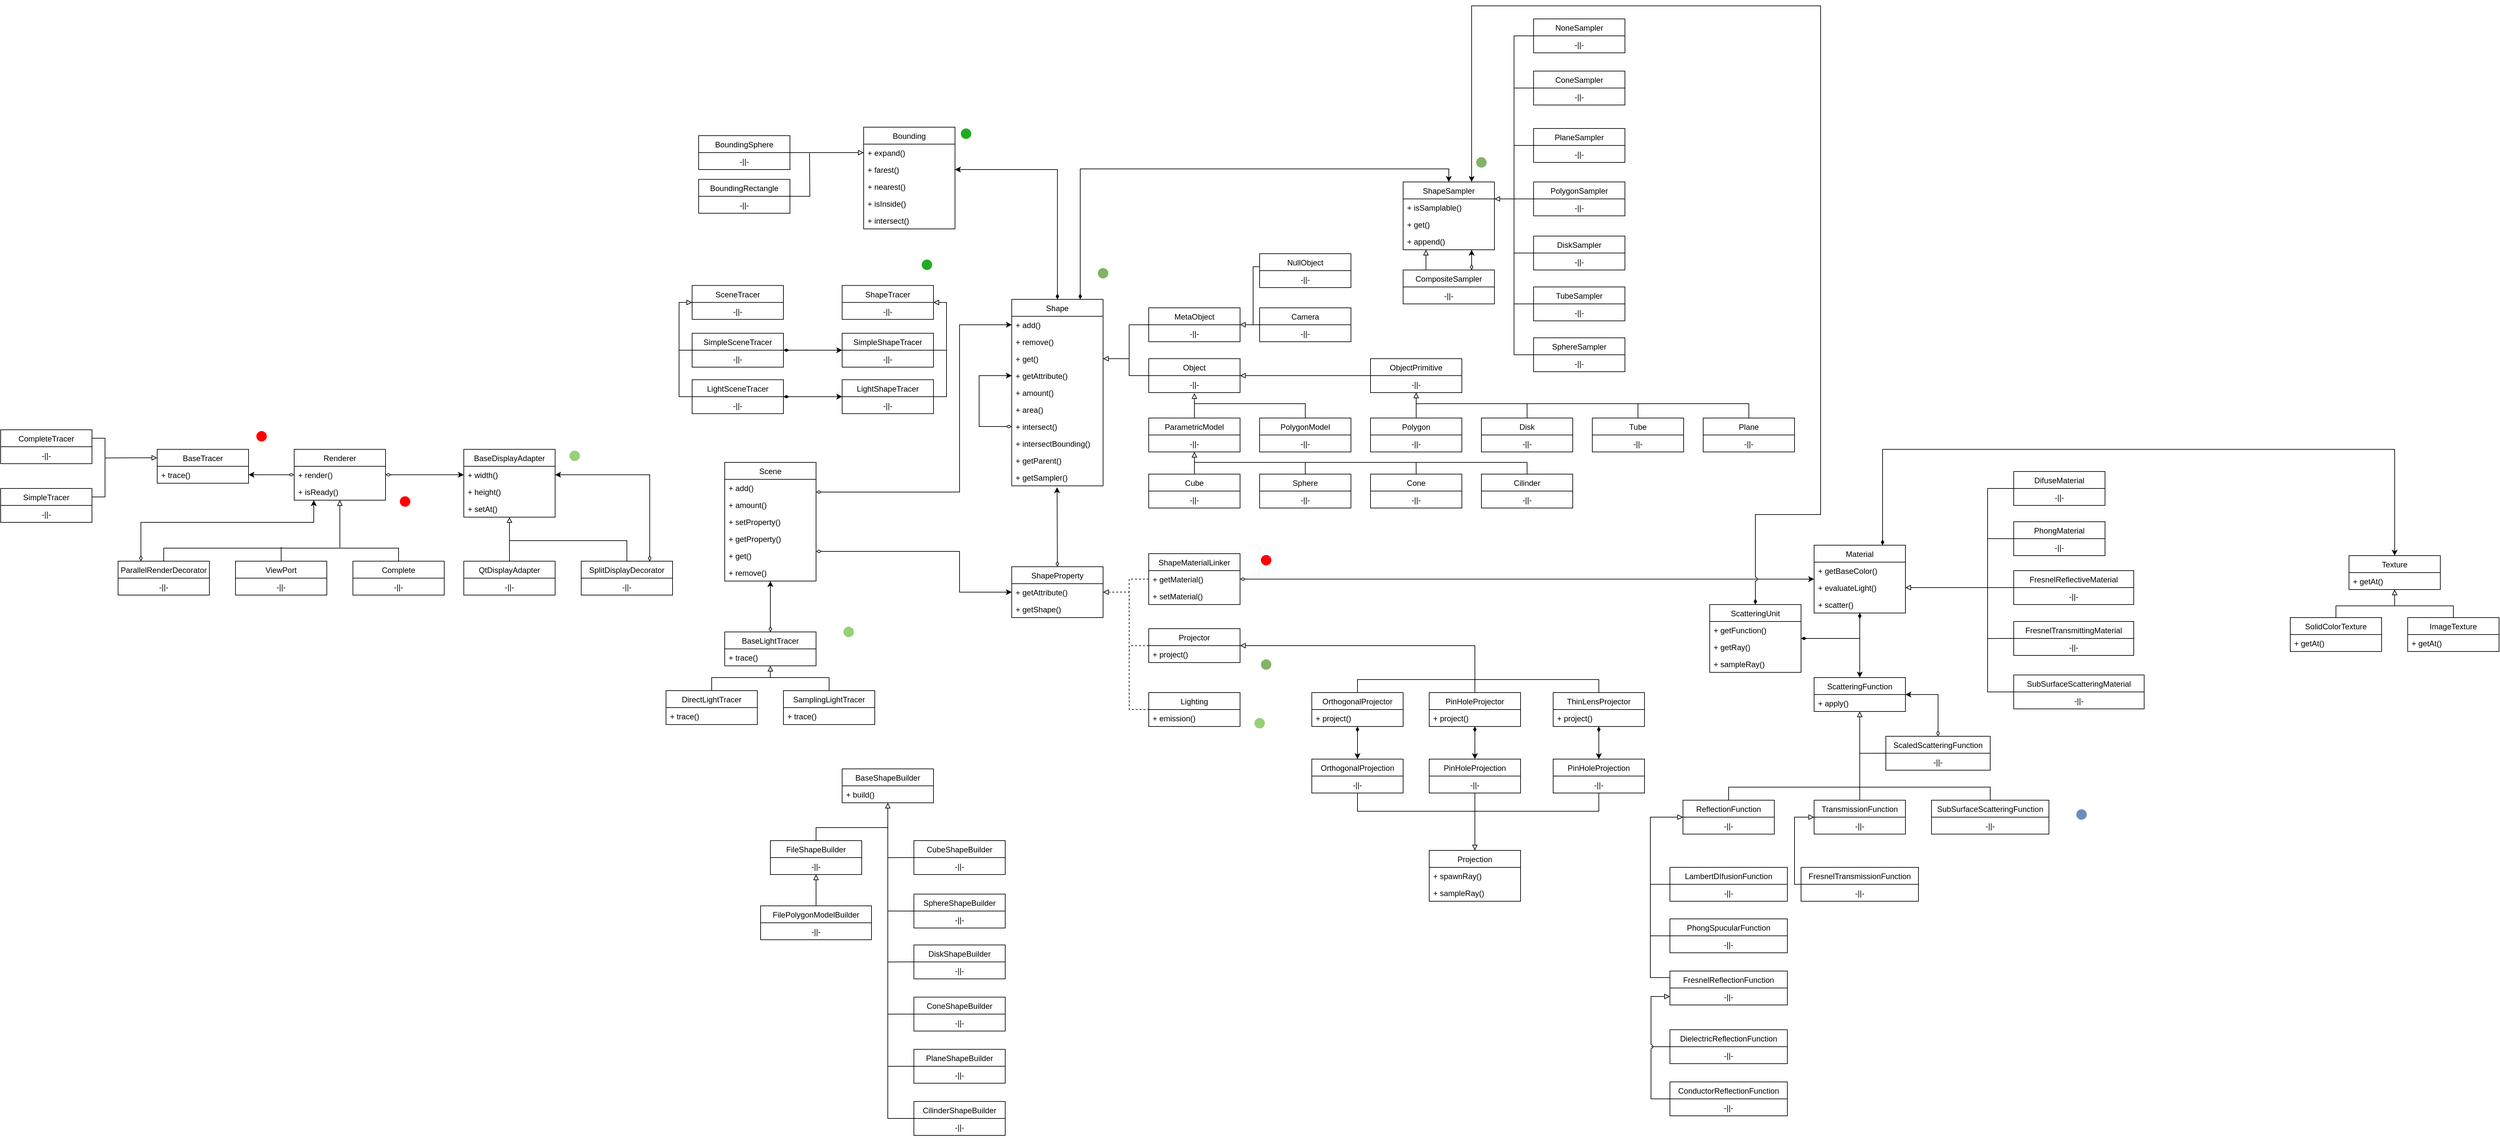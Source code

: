<mxfile compressed="true" version="20.8.10" type="device"><diagram id="jepm6kn4n60obtlI0jJt" name="Page-1"><mxGraphModel dx="3540" dy="2223" grid="1" gridSize="10" guides="1" tooltips="1" connect="1" arrows="1" fold="1" page="0" pageScale="1" pageWidth="4681" pageHeight="3300" math="0" shadow="0"><root><mxCell id="0"/><mxCell id="1" parent="0"/><mxCell id="bdzjBoqLATUMWAGew72p-19" style="edgeStyle=elbowEdgeStyle;rounded=0;orthogonalLoop=1;jettySize=auto;html=1;exitX=0.5;exitY=0;exitDx=0;exitDy=0;entryX=1;entryY=0.5;entryDx=0;entryDy=0;startArrow=diamondThin;startFill=1;endArrow=classic;endFill=1;" parent="1" source="6T5ZDf_l18DxTECMNCij-1" target="bdzjBoqLATUMWAGew72p-17" edge="1"><mxGeometry relative="1" as="geometry"><Array as="points"><mxPoint x="420" y="-110"/></Array></mxGeometry></mxCell><mxCell id="bj-0uXeWx04Q-RxtfHm1-6" style="edgeStyle=orthogonalEdgeStyle;rounded=0;orthogonalLoop=1;jettySize=auto;html=1;exitX=0.75;exitY=0;exitDx=0;exitDy=0;entryX=0.5;entryY=0;entryDx=0;entryDy=0;endArrow=classic;endFill=1;startArrow=diamondThin;startFill=1;" parent="1" source="6T5ZDf_l18DxTECMNCij-1" target="u2cNcPb9SI0ZICzxkXKl-4" edge="1"><mxGeometry relative="1" as="geometry"/></mxCell><mxCell id="6T5ZDf_l18DxTECMNCij-1" value="Shape" style="swimlane;fontStyle=0;childLayout=stackLayout;horizontal=1;startSize=26;fillColor=none;horizontalStack=0;resizeParent=1;resizeParentMax=0;resizeLast=0;collapsible=1;marginBottom=0;" parent="1" vertex="1"><mxGeometry x="350" y="-10" width="140" height="286" as="geometry"/></mxCell><mxCell id="6T5ZDf_l18DxTECMNCij-2" value="+ add()" style="text;strokeColor=none;fillColor=none;align=left;verticalAlign=top;spacingLeft=4;spacingRight=4;overflow=hidden;rotatable=0;points=[[0,0.5],[1,0.5]];portConstraint=eastwest;" parent="6T5ZDf_l18DxTECMNCij-1" vertex="1"><mxGeometry y="26" width="140" height="26" as="geometry"/></mxCell><mxCell id="6T5ZDf_l18DxTECMNCij-3" value="+ remove()" style="text;strokeColor=none;fillColor=none;align=left;verticalAlign=top;spacingLeft=4;spacingRight=4;overflow=hidden;rotatable=0;points=[[0,0.5],[1,0.5]];portConstraint=eastwest;" parent="6T5ZDf_l18DxTECMNCij-1" vertex="1"><mxGeometry y="52" width="140" height="26" as="geometry"/></mxCell><mxCell id="6T5ZDf_l18DxTECMNCij-4" value="+ get()" style="text;strokeColor=none;fillColor=none;align=left;verticalAlign=top;spacingLeft=4;spacingRight=4;overflow=hidden;rotatable=0;points=[[0,0.5],[1,0.5]];portConstraint=eastwest;" parent="6T5ZDf_l18DxTECMNCij-1" vertex="1"><mxGeometry y="78" width="140" height="26" as="geometry"/></mxCell><mxCell id="Lc8eiB8dybZBkoc3xeuR-38" value="+ getAttribute()" style="text;strokeColor=none;fillColor=none;align=left;verticalAlign=top;spacingLeft=4;spacingRight=4;overflow=hidden;rotatable=0;points=[[0,0.5],[1,0.5]];portConstraint=eastwest;" parent="6T5ZDf_l18DxTECMNCij-1" vertex="1"><mxGeometry y="104" width="140" height="26" as="geometry"/></mxCell><mxCell id="bdzjBoqLATUMWAGew72p-3" value="+ amount()" style="text;strokeColor=none;fillColor=none;align=left;verticalAlign=top;spacingLeft=4;spacingRight=4;overflow=hidden;rotatable=0;points=[[0,0.5],[1,0.5]];portConstraint=eastwest;" parent="6T5ZDf_l18DxTECMNCij-1" vertex="1"><mxGeometry y="130" width="140" height="26" as="geometry"/></mxCell><mxCell id="Lc8eiB8dybZBkoc3xeuR-50" style="edgeStyle=elbowEdgeStyle;rounded=0;sketch=0;jumpStyle=arc;orthogonalLoop=1;jettySize=auto;html=1;exitX=0;exitY=0.5;exitDx=0;exitDy=0;entryX=0;entryY=0.5;entryDx=0;entryDy=0;startArrow=diamondThin;startFill=0;endArrow=classic;endFill=1;" parent="6T5ZDf_l18DxTECMNCij-1" source="bdzjBoqLATUMWAGew72p-1" target="Lc8eiB8dybZBkoc3xeuR-38" edge="1"><mxGeometry relative="1" as="geometry"><Array as="points"><mxPoint x="-50" y="150"/></Array></mxGeometry></mxCell><mxCell id="u2cNcPb9SI0ZICzxkXKl-10" value="+ area()" style="text;strokeColor=none;fillColor=none;align=left;verticalAlign=top;spacingLeft=4;spacingRight=4;overflow=hidden;rotatable=0;points=[[0,0.5],[1,0.5]];portConstraint=eastwest;" parent="6T5ZDf_l18DxTECMNCij-1" vertex="1"><mxGeometry y="156" width="140" height="26" as="geometry"/></mxCell><mxCell id="bdzjBoqLATUMWAGew72p-1" value="+ intersect()" style="text;strokeColor=none;fillColor=none;align=left;verticalAlign=top;spacingLeft=4;spacingRight=4;overflow=hidden;rotatable=0;points=[[0,0.5],[1,0.5]];portConstraint=eastwest;" parent="6T5ZDf_l18DxTECMNCij-1" vertex="1"><mxGeometry y="182" width="140" height="26" as="geometry"/></mxCell><mxCell id="bdzjBoqLATUMWAGew72p-36" value="+ intersectBounding()" style="text;strokeColor=none;fillColor=none;align=left;verticalAlign=top;spacingLeft=4;spacingRight=4;overflow=hidden;rotatable=0;points=[[0,0.5],[1,0.5]];portConstraint=eastwest;" parent="6T5ZDf_l18DxTECMNCij-1" vertex="1"><mxGeometry y="208" width="140" height="26" as="geometry"/></mxCell><mxCell id="bdzjBoqLATUMWAGew72p-2" value="+ getParent()" style="text;strokeColor=none;fillColor=none;align=left;verticalAlign=top;spacingLeft=4;spacingRight=4;overflow=hidden;rotatable=0;points=[[0,0.5],[1,0.5]];portConstraint=eastwest;" parent="6T5ZDf_l18DxTECMNCij-1" vertex="1"><mxGeometry y="234" width="140" height="26" as="geometry"/></mxCell><mxCell id="6T5ZDf_l18DxTECMNCij-9" value="+ getSampler()" style="text;strokeColor=none;fillColor=none;align=left;verticalAlign=top;spacingLeft=4;spacingRight=4;overflow=hidden;rotatable=0;points=[[0,0.5],[1,0.5]];portConstraint=eastwest;" parent="6T5ZDf_l18DxTECMNCij-1" vertex="1"><mxGeometry y="260" width="140" height="26" as="geometry"/></mxCell><mxCell id="Lc8eiB8dybZBkoc3xeuR-48" style="edgeStyle=elbowEdgeStyle;rounded=0;sketch=0;jumpStyle=arc;orthogonalLoop=1;jettySize=auto;html=1;exitX=0;exitY=0.5;exitDx=0;exitDy=0;entryX=0;entryY=0.5;entryDx=0;entryDy=0;startArrow=none;startFill=0;endArrow=none;endFill=0;dashed=1;" parent="1" source="6T5ZDf_l18DxTECMNCij-5" target="hzbY-Dm-Rf2MQXJScOC1-1" edge="1"><mxGeometry relative="1" as="geometry"><Array as="points"><mxPoint x="530" y="470"/></Array></mxGeometry></mxCell><mxCell id="tKWkTRm4rCvL3AVhfBmA-27" style="edgeStyle=orthogonalEdgeStyle;rounded=0;orthogonalLoop=1;jettySize=auto;html=1;exitX=1;exitY=0.5;exitDx=0;exitDy=0;entryX=0;entryY=0.5;entryDx=0;entryDy=0;startArrow=diamondThin;startFill=0;endArrow=classic;endFill=1;" parent="1" source="6T5ZDf_l18DxTECMNCij-5" target="tKWkTRm4rCvL3AVhfBmA-20" edge="1"><mxGeometry relative="1" as="geometry"/></mxCell><mxCell id="6T5ZDf_l18DxTECMNCij-5" value="ShapeMaterialLinker" style="swimlane;fontStyle=0;childLayout=stackLayout;horizontal=1;startSize=26;fillColor=none;horizontalStack=0;resizeParent=1;resizeParentMax=0;resizeLast=0;collapsible=1;marginBottom=0;" parent="1" vertex="1"><mxGeometry x="560" y="380" width="140" height="78" as="geometry"/></mxCell><mxCell id="bj-0uXeWx04Q-RxtfHm1-3" value="+ getMaterial()" style="text;strokeColor=none;fillColor=none;align=left;verticalAlign=top;spacingLeft=4;spacingRight=4;overflow=hidden;rotatable=0;points=[[0,0.5],[1,0.5]];portConstraint=eastwest;" parent="6T5ZDf_l18DxTECMNCij-5" vertex="1"><mxGeometry y="26" width="140" height="26" as="geometry"/></mxCell><mxCell id="tKWkTRm4rCvL3AVhfBmA-24" value="+ setMaterial()" style="text;strokeColor=none;fillColor=none;align=left;verticalAlign=top;spacingLeft=4;spacingRight=4;overflow=hidden;rotatable=0;points=[[0,0.5],[1,0.5]];portConstraint=eastwest;" parent="6T5ZDf_l18DxTECMNCij-5" vertex="1"><mxGeometry y="52" width="140" height="26" as="geometry"/></mxCell><mxCell id="6T5ZDf_l18DxTECMNCij-10" value="Scene" style="swimlane;fontStyle=0;childLayout=stackLayout;horizontal=1;startSize=26;fillColor=none;horizontalStack=0;resizeParent=1;resizeParentMax=0;resizeLast=0;collapsible=1;marginBottom=0;" parent="1" vertex="1"><mxGeometry x="-90" y="240" width="140" height="182" as="geometry"/></mxCell><mxCell id="6T5ZDf_l18DxTECMNCij-11" value="+ add()" style="text;strokeColor=none;fillColor=none;align=left;verticalAlign=top;spacingLeft=4;spacingRight=4;overflow=hidden;rotatable=0;points=[[0,0.5],[1,0.5]];portConstraint=eastwest;" parent="6T5ZDf_l18DxTECMNCij-10" vertex="1"><mxGeometry y="26" width="140" height="26" as="geometry"/></mxCell><mxCell id="xUZ8n1jiRaATKyNZ6E7y-5" value="+ amount()" style="text;strokeColor=none;fillColor=none;align=left;verticalAlign=top;spacingLeft=4;spacingRight=4;overflow=hidden;rotatable=0;points=[[0,0.5],[1,0.5]];portConstraint=eastwest;" parent="6T5ZDf_l18DxTECMNCij-10" vertex="1"><mxGeometry y="52" width="140" height="26" as="geometry"/></mxCell><mxCell id="xUZ8n1jiRaATKyNZ6E7y-6" value="+ setProperty()" style="text;strokeColor=none;fillColor=none;align=left;verticalAlign=top;spacingLeft=4;spacingRight=4;overflow=hidden;rotatable=0;points=[[0,0.5],[1,0.5]];portConstraint=eastwest;" parent="6T5ZDf_l18DxTECMNCij-10" vertex="1"><mxGeometry y="78" width="140" height="26" as="geometry"/></mxCell><mxCell id="bdzjBoqLATUMWAGew72p-44" value="+ getProperty()" style="text;strokeColor=none;fillColor=none;align=left;verticalAlign=top;spacingLeft=4;spacingRight=4;overflow=hidden;rotatable=0;points=[[0,0.5],[1,0.5]];portConstraint=eastwest;" parent="6T5ZDf_l18DxTECMNCij-10" vertex="1"><mxGeometry y="104" width="140" height="26" as="geometry"/></mxCell><mxCell id="6T5ZDf_l18DxTECMNCij-13" value="+ get()" style="text;strokeColor=none;fillColor=none;align=left;verticalAlign=top;spacingLeft=4;spacingRight=4;overflow=hidden;rotatable=0;points=[[0,0.5],[1,0.5]];portConstraint=eastwest;" parent="6T5ZDf_l18DxTECMNCij-10" vertex="1"><mxGeometry y="130" width="140" height="26" as="geometry"/></mxCell><mxCell id="6T5ZDf_l18DxTECMNCij-12" value="+ remove()" style="text;strokeColor=none;fillColor=none;align=left;verticalAlign=top;spacingLeft=4;spacingRight=4;overflow=hidden;rotatable=0;points=[[0,0.5],[1,0.5]];portConstraint=eastwest;" parent="6T5ZDf_l18DxTECMNCij-10" vertex="1"><mxGeometry y="156" width="140" height="26" as="geometry"/></mxCell><mxCell id="Lc8eiB8dybZBkoc3xeuR-35" style="edgeStyle=elbowEdgeStyle;rounded=0;orthogonalLoop=1;jettySize=auto;html=1;exitX=0;exitY=0.5;exitDx=0;exitDy=0;entryX=0;entryY=0.5;entryDx=0;entryDy=0;startArrow=none;startFill=0;endArrow=none;endFill=0;" parent="1" source="bdzjBoqLATUMWAGew72p-4" target="bdzjBoqLATUMWAGew72p-21" edge="1"><mxGeometry relative="1" as="geometry"><Array as="points"><mxPoint x="530" y="240"/></Array><mxPoint x="560" y="296.5" as="targetPoint"/></mxGeometry></mxCell><mxCell id="bdzjBoqLATUMWAGew72p-4" value="MetaObject" style="swimlane;fontStyle=0;childLayout=stackLayout;horizontal=1;startSize=26;fillColor=none;horizontalStack=0;resizeParent=1;resizeParentMax=0;resizeLast=0;collapsible=1;marginBottom=0;" parent="1" vertex="1"><mxGeometry x="560" y="3" width="140" height="52" as="geometry"/></mxCell><mxCell id="bdzjBoqLATUMWAGew72p-6" value="-||-" style="text;strokeColor=none;fillColor=none;align=center;verticalAlign=top;spacingLeft=4;spacingRight=4;overflow=hidden;rotatable=0;points=[[0,0.5],[1,0.5]];portConstraint=eastwest;" parent="bdzjBoqLATUMWAGew72p-4" vertex="1"><mxGeometry y="26" width="140" height="26" as="geometry"/></mxCell><mxCell id="bdzjBoqLATUMWAGew72p-11" style="edgeStyle=elbowEdgeStyle;rounded=0;orthogonalLoop=1;jettySize=auto;html=1;exitX=0;exitY=0.5;exitDx=0;exitDy=0;entryX=0.999;entryY=-0.01;entryDx=0;entryDy=0;entryPerimeter=0;startArrow=none;startFill=0;endArrow=block;endFill=0;" parent="1" source="bdzjBoqLATUMWAGew72p-8" target="bdzjBoqLATUMWAGew72p-6" edge="1"><mxGeometry relative="1" as="geometry"/></mxCell><mxCell id="bdzjBoqLATUMWAGew72p-8" value="Camera" style="swimlane;fontStyle=0;childLayout=stackLayout;horizontal=1;startSize=26;fillColor=none;horizontalStack=0;resizeParent=1;resizeParentMax=0;resizeLast=0;collapsible=1;marginBottom=0;" parent="1" vertex="1"><mxGeometry x="730" y="3" width="140" height="52" as="geometry"/></mxCell><mxCell id="bdzjBoqLATUMWAGew72p-9" value="-||-" style="text;strokeColor=none;fillColor=none;align=center;verticalAlign=top;spacingLeft=4;spacingRight=4;overflow=hidden;rotatable=0;points=[[0,0.5],[1,0.5]];portConstraint=eastwest;" parent="bdzjBoqLATUMWAGew72p-8" vertex="1"><mxGeometry y="26" width="140" height="26" as="geometry"/></mxCell><mxCell id="bdzjBoqLATUMWAGew72p-12" value="Bounding" style="swimlane;fontStyle=0;childLayout=stackLayout;horizontal=1;startSize=26;fillColor=none;horizontalStack=0;resizeParent=1;resizeParentMax=0;resizeLast=0;collapsible=1;marginBottom=0;" parent="1" vertex="1"><mxGeometry x="123" y="-274" width="140" height="156" as="geometry"/></mxCell><mxCell id="bdzjBoqLATUMWAGew72p-13" value="+ expand()" style="text;strokeColor=none;fillColor=none;align=left;verticalAlign=top;spacingLeft=4;spacingRight=4;overflow=hidden;rotatable=0;points=[[0,0.5],[1,0.5]];portConstraint=eastwest;" parent="bdzjBoqLATUMWAGew72p-12" vertex="1"><mxGeometry y="26" width="140" height="26" as="geometry"/></mxCell><mxCell id="bdzjBoqLATUMWAGew72p-17" value="+ farest()" style="text;strokeColor=none;fillColor=none;align=left;verticalAlign=top;spacingLeft=4;spacingRight=4;overflow=hidden;rotatable=0;points=[[0,0.5],[1,0.5]];portConstraint=eastwest;" parent="bdzjBoqLATUMWAGew72p-12" vertex="1"><mxGeometry y="52" width="140" height="26" as="geometry"/></mxCell><mxCell id="bdzjBoqLATUMWAGew72p-18" value="+ nearest()" style="text;strokeColor=none;fillColor=none;align=left;verticalAlign=top;spacingLeft=4;spacingRight=4;overflow=hidden;rotatable=0;points=[[0,0.5],[1,0.5]];portConstraint=eastwest;" parent="bdzjBoqLATUMWAGew72p-12" vertex="1"><mxGeometry y="78" width="140" height="26" as="geometry"/></mxCell><mxCell id="bdzjBoqLATUMWAGew72p-20" value="+ isInside()" style="text;strokeColor=none;fillColor=none;align=left;verticalAlign=top;spacingLeft=4;spacingRight=4;overflow=hidden;rotatable=0;points=[[0,0.5],[1,0.5]];portConstraint=eastwest;" parent="bdzjBoqLATUMWAGew72p-12" vertex="1"><mxGeometry y="104" width="140" height="26" as="geometry"/></mxCell><mxCell id="bdzjBoqLATUMWAGew72p-16" value="+ intersect()" style="text;strokeColor=none;fillColor=none;align=left;verticalAlign=top;spacingLeft=4;spacingRight=4;overflow=hidden;rotatable=0;points=[[0,0.5],[1,0.5]];portConstraint=eastwest;" parent="bdzjBoqLATUMWAGew72p-12" vertex="1"><mxGeometry y="130" width="140" height="26" as="geometry"/></mxCell><mxCell id="bdzjBoqLATUMWAGew72p-21" value="Object" style="swimlane;fontStyle=0;childLayout=stackLayout;horizontal=1;startSize=26;fillColor=none;horizontalStack=0;resizeParent=1;resizeParentMax=0;resizeLast=0;collapsible=1;marginBottom=0;" parent="1" vertex="1"><mxGeometry x="560" y="81" width="140" height="52" as="geometry"/></mxCell><mxCell id="bdzjBoqLATUMWAGew72p-22" value="-||-" style="text;strokeColor=none;fillColor=none;align=center;verticalAlign=top;spacingLeft=4;spacingRight=4;overflow=hidden;rotatable=0;points=[[0,0.5],[1,0.5]];portConstraint=eastwest;" parent="bdzjBoqLATUMWAGew72p-21" vertex="1"><mxGeometry y="26" width="140" height="26" as="geometry"/></mxCell><mxCell id="bdzjBoqLATUMWAGew72p-28" style="edgeStyle=elbowEdgeStyle;rounded=0;orthogonalLoop=1;jettySize=auto;html=1;exitX=0;exitY=0.5;exitDx=0;exitDy=0;entryX=1;entryY=0.5;entryDx=0;entryDy=0;startArrow=none;startFill=0;endArrow=block;endFill=0;" parent="1" source="bdzjBoqLATUMWAGew72p-24" target="bdzjBoqLATUMWAGew72p-21" edge="1"><mxGeometry relative="1" as="geometry"/></mxCell><mxCell id="bdzjBoqLATUMWAGew72p-24" value="ObjectPrimitive" style="swimlane;fontStyle=0;childLayout=stackLayout;horizontal=1;startSize=26;fillColor=none;horizontalStack=0;resizeParent=1;resizeParentMax=0;resizeLast=0;collapsible=1;marginBottom=0;" parent="1" vertex="1"><mxGeometry x="900" y="81" width="140" height="52" as="geometry"/></mxCell><mxCell id="bdzjBoqLATUMWAGew72p-25" value="-||-" style="text;strokeColor=none;fillColor=none;align=center;verticalAlign=top;spacingLeft=4;spacingRight=4;overflow=hidden;rotatable=0;points=[[0,0.5],[1,0.5]];portConstraint=eastwest;" parent="bdzjBoqLATUMWAGew72p-24" vertex="1"><mxGeometry y="26" width="140" height="26" as="geometry"/></mxCell><mxCell id="bdzjBoqLATUMWAGew72p-29" style="edgeStyle=elbowEdgeStyle;rounded=0;orthogonalLoop=1;jettySize=auto;html=1;exitX=0.5;exitY=0;exitDx=0;exitDy=0;startArrow=none;startFill=0;endArrow=block;endFill=0;entryX=0.5;entryY=1;entryDx=0;entryDy=0;" parent="1" source="bdzjBoqLATUMWAGew72p-26" target="bdzjBoqLATUMWAGew72p-24" edge="1"><mxGeometry relative="1" as="geometry"><mxPoint x="970" y="140" as="targetPoint"/><Array as="points"/></mxGeometry></mxCell><mxCell id="bdzjBoqLATUMWAGew72p-26" value="Polygon" style="swimlane;fontStyle=0;childLayout=stackLayout;horizontal=1;startSize=26;fillColor=none;horizontalStack=0;resizeParent=1;resizeParentMax=0;resizeLast=0;collapsible=1;marginBottom=0;" parent="1" vertex="1"><mxGeometry x="900" y="172" width="140" height="52" as="geometry"/></mxCell><mxCell id="bdzjBoqLATUMWAGew72p-27" value="-||-" style="text;strokeColor=none;fillColor=none;align=center;verticalAlign=top;spacingLeft=4;spacingRight=4;overflow=hidden;rotatable=0;points=[[0,0.5],[1,0.5]];portConstraint=eastwest;" parent="bdzjBoqLATUMWAGew72p-26" vertex="1"><mxGeometry y="26" width="140" height="26" as="geometry"/></mxCell><mxCell id="bdzjBoqLATUMWAGew72p-34" style="edgeStyle=elbowEdgeStyle;rounded=0;orthogonalLoop=1;jettySize=auto;html=1;exitX=0.5;exitY=0;exitDx=0;exitDy=0;entryX=0.497;entryY=1.037;entryDx=0;entryDy=0;entryPerimeter=0;startArrow=none;startFill=0;endArrow=block;endFill=0;" parent="1" source="bdzjBoqLATUMWAGew72p-30" target="bdzjBoqLATUMWAGew72p-22" edge="1"><mxGeometry relative="1" as="geometry"/></mxCell><mxCell id="bdzjBoqLATUMWAGew72p-30" value="ParametricModel" style="swimlane;fontStyle=0;childLayout=stackLayout;horizontal=1;startSize=26;fillColor=none;horizontalStack=0;resizeParent=1;resizeParentMax=0;resizeLast=0;collapsible=1;marginBottom=0;" parent="1" vertex="1"><mxGeometry x="560" y="172" width="140" height="52" as="geometry"/></mxCell><mxCell id="bdzjBoqLATUMWAGew72p-31" value="-||-" style="text;strokeColor=none;fillColor=none;align=center;verticalAlign=top;spacingLeft=4;spacingRight=4;overflow=hidden;rotatable=0;points=[[0,0.5],[1,0.5]];portConstraint=eastwest;" parent="bdzjBoqLATUMWAGew72p-30" vertex="1"><mxGeometry y="26" width="140" height="26" as="geometry"/></mxCell><mxCell id="bdzjBoqLATUMWAGew72p-35" style="edgeStyle=elbowEdgeStyle;rounded=0;orthogonalLoop=1;jettySize=auto;html=1;exitX=0.5;exitY=0;exitDx=0;exitDy=0;startArrow=none;startFill=0;endArrow=none;endFill=0;" parent="1" source="bdzjBoqLATUMWAGew72p-32" edge="1"><mxGeometry relative="1" as="geometry"><mxPoint x="630" y="150" as="targetPoint"/><Array as="points"><mxPoint x="800" y="160"/></Array></mxGeometry></mxCell><mxCell id="bdzjBoqLATUMWAGew72p-32" value="PolygonModel" style="swimlane;fontStyle=0;childLayout=stackLayout;horizontal=1;startSize=26;fillColor=none;horizontalStack=0;resizeParent=1;resizeParentMax=0;resizeLast=0;collapsible=1;marginBottom=0;" parent="1" vertex="1"><mxGeometry x="730" y="172" width="140" height="52" as="geometry"/></mxCell><mxCell id="bdzjBoqLATUMWAGew72p-33" value="-||-" style="text;strokeColor=none;fillColor=none;align=center;verticalAlign=top;spacingLeft=4;spacingRight=4;overflow=hidden;rotatable=0;points=[[0,0.5],[1,0.5]];portConstraint=eastwest;" parent="bdzjBoqLATUMWAGew72p-32" vertex="1"><mxGeometry y="26" width="140" height="26" as="geometry"/></mxCell><mxCell id="bdzjBoqLATUMWAGew72p-37" value="BoundingSphere" style="swimlane;fontStyle=0;childLayout=stackLayout;horizontal=1;startSize=26;fillColor=none;horizontalStack=0;resizeParent=1;resizeParentMax=0;resizeLast=0;collapsible=1;marginBottom=0;" parent="1" vertex="1"><mxGeometry x="-130" y="-261" width="140" height="52" as="geometry"/></mxCell><mxCell id="bdzjBoqLATUMWAGew72p-38" value="-||-" style="text;strokeColor=none;fillColor=none;align=center;verticalAlign=top;spacingLeft=4;spacingRight=4;overflow=hidden;rotatable=0;points=[[0,0.5],[1,0.5]];portConstraint=eastwest;" parent="bdzjBoqLATUMWAGew72p-37" vertex="1"><mxGeometry y="26" width="140" height="26" as="geometry"/></mxCell><mxCell id="skHweOv4aVEM1YKnetR7-36" style="edgeStyle=orthogonalEdgeStyle;rounded=0;orthogonalLoop=1;jettySize=auto;html=1;exitX=1;exitY=0.5;exitDx=0;exitDy=0;startArrow=none;startFill=0;endArrow=none;endFill=0;" edge="1" parent="1" source="bdzjBoqLATUMWAGew72p-39"><mxGeometry relative="1" as="geometry"><mxPoint x="40" y="-234" as="targetPoint"/></mxGeometry></mxCell><mxCell id="bdzjBoqLATUMWAGew72p-39" value="BoundingRectangle" style="swimlane;fontStyle=0;childLayout=stackLayout;horizontal=1;startSize=26;fillColor=none;horizontalStack=0;resizeParent=1;resizeParentMax=0;resizeLast=0;collapsible=1;marginBottom=0;" parent="1" vertex="1"><mxGeometry x="-130" y="-194" width="140" height="52" as="geometry"/></mxCell><mxCell id="bdzjBoqLATUMWAGew72p-40" value="-||-" style="text;strokeColor=none;fillColor=none;align=center;verticalAlign=top;spacingLeft=4;spacingRight=4;overflow=hidden;rotatable=0;points=[[0,0.5],[1,0.5]];portConstraint=eastwest;" parent="bdzjBoqLATUMWAGew72p-39" vertex="1"><mxGeometry y="26" width="140" height="26" as="geometry"/></mxCell><mxCell id="bdzjBoqLATUMWAGew72p-42" style="edgeStyle=elbowEdgeStyle;rounded=0;orthogonalLoop=1;jettySize=auto;html=1;exitX=0;exitY=0.5;exitDx=0;exitDy=0;startArrow=block;startFill=0;endArrow=none;endFill=0;entryX=1;entryY=0.5;entryDx=0;entryDy=0;" parent="1" source="bdzjBoqLATUMWAGew72p-13" edge="1" target="bdzjBoqLATUMWAGew72p-37"><mxGeometry relative="1" as="geometry"><mxPoint x="50" y="-183.091" as="targetPoint"/><Array as="points"><mxPoint x="70" y="-220"/><mxPoint x="80" y="-210"/></Array></mxGeometry></mxCell><mxCell id="Lc8eiB8dybZBkoc3xeuR-9" style="edgeStyle=orthogonalEdgeStyle;rounded=0;orthogonalLoop=1;jettySize=auto;html=1;exitX=0.5;exitY=1;exitDx=0;exitDy=0;startArrow=block;startFill=0;endArrow=none;endFill=0;" parent="1" source="xUZ8n1jiRaATKyNZ6E7y-8" edge="1"><mxGeometry relative="1" as="geometry"><mxPoint x="-680" y="370.5" as="targetPoint"/></mxGeometry></mxCell><mxCell id="xUZ8n1jiRaATKyNZ6E7y-8" value="Renderer" style="swimlane;fontStyle=0;childLayout=stackLayout;horizontal=1;startSize=26;fillColor=none;horizontalStack=0;resizeParent=1;resizeParentMax=0;resizeLast=0;collapsible=1;marginBottom=0;" parent="1" vertex="1"><mxGeometry x="-750" y="220" width="140" height="78" as="geometry"/></mxCell><mxCell id="xUZ8n1jiRaATKyNZ6E7y-9" value="+ render()" style="text;strokeColor=none;fillColor=none;align=left;verticalAlign=top;spacingLeft=4;spacingRight=4;overflow=hidden;rotatable=0;points=[[0,0.5],[1,0.5]];portConstraint=eastwest;" parent="xUZ8n1jiRaATKyNZ6E7y-8" vertex="1"><mxGeometry y="26" width="140" height="26" as="geometry"/></mxCell><mxCell id="bj-0uXeWx04Q-RxtfHm1-2" value="+ isReady()" style="text;strokeColor=none;fillColor=none;align=left;verticalAlign=top;spacingLeft=4;spacingRight=4;overflow=hidden;rotatable=0;points=[[0,0.5],[1,0.5]];portConstraint=eastwest;" parent="xUZ8n1jiRaATKyNZ6E7y-8" vertex="1"><mxGeometry y="52" width="140" height="26" as="geometry"/></mxCell><mxCell id="-kJ3qPpCGMv85Xs-lw7H-4" style="edgeStyle=orthogonalEdgeStyle;rounded=0;orthogonalLoop=1;jettySize=auto;html=1;exitX=0.5;exitY=0;exitDx=0;exitDy=0;endArrow=none;endFill=0;" parent="1" source="xUZ8n1jiRaATKyNZ6E7y-18" edge="1"><mxGeometry relative="1" as="geometry"><mxPoint x="-770" y="370" as="targetPoint"/></mxGeometry></mxCell><mxCell id="xUZ8n1jiRaATKyNZ6E7y-18" value="ViewPort" style="swimlane;fontStyle=0;childLayout=stackLayout;horizontal=1;startSize=26;fillColor=none;horizontalStack=0;resizeParent=1;resizeParentMax=0;resizeLast=0;collapsible=1;marginBottom=0;" parent="1" vertex="1"><mxGeometry x="-840" y="391.5" width="140" height="52" as="geometry"/></mxCell><mxCell id="xUZ8n1jiRaATKyNZ6E7y-20" value="-||-" style="text;strokeColor=none;fillColor=none;align=center;verticalAlign=top;spacingLeft=4;spacingRight=4;overflow=hidden;rotatable=0;points=[[0,0.5],[1,0.5]];portConstraint=eastwest;" parent="xUZ8n1jiRaATKyNZ6E7y-18" vertex="1"><mxGeometry y="26" width="140" height="26" as="geometry"/></mxCell><mxCell id="Lc8eiB8dybZBkoc3xeuR-8" style="edgeStyle=orthogonalEdgeStyle;rounded=0;orthogonalLoop=1;jettySize=auto;html=1;exitX=0.5;exitY=0;exitDx=0;exitDy=0;entryX=0.5;entryY=0;entryDx=0;entryDy=0;startArrow=none;startFill=0;endArrow=none;endFill=0;" parent="1" source="xUZ8n1jiRaATKyNZ6E7y-21" target="-kJ3qPpCGMv85Xs-lw7H-1" edge="1"><mxGeometry relative="1" as="geometry"/></mxCell><mxCell id="xUZ8n1jiRaATKyNZ6E7y-21" value="Complete" style="swimlane;fontStyle=0;childLayout=stackLayout;horizontal=1;startSize=26;fillColor=none;horizontalStack=0;resizeParent=1;resizeParentMax=0;resizeLast=0;collapsible=1;marginBottom=0;" parent="1" vertex="1"><mxGeometry x="-660" y="391.5" width="140" height="52" as="geometry"/></mxCell><mxCell id="xUZ8n1jiRaATKyNZ6E7y-22" value="-||-" style="text;strokeColor=none;fillColor=none;align=center;verticalAlign=top;spacingLeft=4;spacingRight=4;overflow=hidden;rotatable=0;points=[[0,0.5],[1,0.5]];portConstraint=eastwest;" parent="xUZ8n1jiRaATKyNZ6E7y-21" vertex="1"><mxGeometry y="26" width="140" height="26" as="geometry"/></mxCell><mxCell id="Lc8eiB8dybZBkoc3xeuR-5" value="BaseDisplayAdapter" style="swimlane;fontStyle=0;childLayout=stackLayout;horizontal=1;startSize=26;fillColor=none;horizontalStack=0;resizeParent=1;resizeParentMax=0;resizeLast=0;collapsible=1;marginBottom=0;" parent="1" vertex="1"><mxGeometry x="-490" y="220" width="140" height="104" as="geometry"/></mxCell><mxCell id="Lc8eiB8dybZBkoc3xeuR-43" value="+ width()" style="text;strokeColor=none;fillColor=none;align=left;verticalAlign=top;spacingLeft=4;spacingRight=4;overflow=hidden;rotatable=0;points=[[0,0.5],[1,0.5]];portConstraint=eastwest;" parent="Lc8eiB8dybZBkoc3xeuR-5" vertex="1"><mxGeometry y="26" width="140" height="26" as="geometry"/></mxCell><mxCell id="Lc8eiB8dybZBkoc3xeuR-44" value="+ height()" style="text;strokeColor=none;fillColor=none;align=left;verticalAlign=top;spacingLeft=4;spacingRight=4;overflow=hidden;rotatable=0;points=[[0,0.5],[1,0.5]];portConstraint=eastwest;" parent="Lc8eiB8dybZBkoc3xeuR-5" vertex="1"><mxGeometry y="52" width="140" height="26" as="geometry"/></mxCell><mxCell id="Lc8eiB8dybZBkoc3xeuR-6" value="+ setAt()" style="text;strokeColor=none;fillColor=none;align=left;verticalAlign=top;spacingLeft=4;spacingRight=4;overflow=hidden;rotatable=0;points=[[0,0.5],[1,0.5]];portConstraint=eastwest;" parent="Lc8eiB8dybZBkoc3xeuR-5" vertex="1"><mxGeometry y="78" width="140" height="26" as="geometry"/></mxCell><mxCell id="bj-0uXeWx04Q-RxtfHm1-5" style="edgeStyle=orthogonalEdgeStyle;rounded=0;orthogonalLoop=1;jettySize=auto;html=1;exitX=0;exitY=0.5;exitDx=0;exitDy=0;dashed=1;endArrow=none;endFill=0;" parent="1" source="Lc8eiB8dybZBkoc3xeuR-11" edge="1"><mxGeometry relative="1" as="geometry"><mxPoint x="530" y="529.071" as="targetPoint"/></mxGeometry></mxCell><mxCell id="Lc8eiB8dybZBkoc3xeuR-11" value="Projector" style="swimlane;fontStyle=0;childLayout=stackLayout;horizontal=1;startSize=26;fillColor=none;horizontalStack=0;resizeParent=1;resizeParentMax=0;resizeLast=0;collapsible=1;marginBottom=0;" parent="1" vertex="1"><mxGeometry x="560" y="495" width="140" height="52" as="geometry"/></mxCell><mxCell id="Lc8eiB8dybZBkoc3xeuR-13" value="+ project()" style="text;strokeColor=none;fillColor=none;align=left;verticalAlign=top;spacingLeft=4;spacingRight=4;overflow=hidden;rotatable=0;points=[[0,0.5],[1,0.5]];portConstraint=eastwest;" parent="Lc8eiB8dybZBkoc3xeuR-11" vertex="1"><mxGeometry y="26" width="140" height="26" as="geometry"/></mxCell><mxCell id="Lc8eiB8dybZBkoc3xeuR-37" style="edgeStyle=elbowEdgeStyle;rounded=0;orthogonalLoop=1;jettySize=auto;html=1;exitX=1;exitY=0.5;exitDx=0;exitDy=0;startArrow=block;startFill=0;endArrow=none;endFill=0;" parent="1" source="6T5ZDf_l18DxTECMNCij-4" edge="1"><mxGeometry relative="1" as="geometry"><mxPoint x="530" y="81" as="targetPoint"/></mxGeometry></mxCell><mxCell id="Lc8eiB8dybZBkoc3xeuR-47" style="edgeStyle=elbowEdgeStyle;rounded=0;sketch=0;jumpStyle=arc;orthogonalLoop=1;jettySize=auto;html=1;exitX=0.5;exitY=0;exitDx=0;exitDy=0;entryX=0.494;entryY=1.083;entryDx=0;entryDy=0;entryPerimeter=0;startArrow=diamondThin;startFill=0;endArrow=classic;endFill=1;" parent="1" source="Lc8eiB8dybZBkoc3xeuR-39" target="6T5ZDf_l18DxTECMNCij-9" edge="1"><mxGeometry relative="1" as="geometry"/></mxCell><mxCell id="Lc8eiB8dybZBkoc3xeuR-39" value="ShapeProperty" style="swimlane;fontStyle=0;childLayout=stackLayout;horizontal=1;startSize=26;fillColor=none;horizontalStack=0;resizeParent=1;resizeParentMax=0;resizeLast=0;collapsible=1;marginBottom=0;" parent="1" vertex="1"><mxGeometry x="350" y="400" width="140" height="78" as="geometry"/></mxCell><mxCell id="Lc8eiB8dybZBkoc3xeuR-40" value="+ getAttribute()" style="text;strokeColor=none;fillColor=none;align=left;verticalAlign=top;spacingLeft=4;spacingRight=4;overflow=hidden;rotatable=0;points=[[0,0.5],[1,0.5]];portConstraint=eastwest;" parent="Lc8eiB8dybZBkoc3xeuR-39" vertex="1"><mxGeometry y="26" width="140" height="26" as="geometry"/></mxCell><mxCell id="Lc8eiB8dybZBkoc3xeuR-41" value="+ getShape()" style="text;strokeColor=none;fillColor=none;align=left;verticalAlign=top;spacingLeft=4;spacingRight=4;overflow=hidden;rotatable=0;points=[[0,0.5],[1,0.5]];portConstraint=eastwest;" parent="Lc8eiB8dybZBkoc3xeuR-39" vertex="1"><mxGeometry y="52" width="140" height="26" as="geometry"/></mxCell><mxCell id="Lc8eiB8dybZBkoc3xeuR-46" style="edgeStyle=elbowEdgeStyle;orthogonalLoop=1;jettySize=auto;html=1;exitX=1;exitY=0.25;exitDx=0;exitDy=0;startArrow=diamondThin;startFill=0;endArrow=classic;endFill=1;jumpStyle=arc;sketch=0;rounded=0;entryX=0;entryY=0.5;entryDx=0;entryDy=0;" parent="1" source="6T5ZDf_l18DxTECMNCij-10" target="6T5ZDf_l18DxTECMNCij-2" edge="1"><mxGeometry relative="1" as="geometry"><mxPoint x="60" y="20" as="targetPoint"/><Array as="points"><mxPoint x="270" y="120"/><mxPoint x="60" y="140"/><mxPoint x="190" y="200"/></Array></mxGeometry></mxCell><mxCell id="Lc8eiB8dybZBkoc3xeuR-49" style="edgeStyle=elbowEdgeStyle;rounded=0;sketch=0;jumpStyle=arc;orthogonalLoop=1;jettySize=auto;html=1;exitX=1;exitY=0.5;exitDx=0;exitDy=0;startArrow=block;startFill=0;endArrow=none;endFill=0;dashed=1;" parent="1" source="Lc8eiB8dybZBkoc3xeuR-40" edge="1"><mxGeometry relative="1" as="geometry"><mxPoint x="530" y="438.833" as="targetPoint"/></mxGeometry></mxCell><mxCell id="hzbY-Dm-Rf2MQXJScOC1-1" value="Lighting" style="swimlane;fontStyle=0;childLayout=stackLayout;horizontal=1;startSize=26;fillColor=none;horizontalStack=0;resizeParent=1;resizeParentMax=0;resizeLast=0;collapsible=1;marginBottom=0;" parent="1" vertex="1"><mxGeometry x="560" y="593" width="140" height="52" as="geometry"/></mxCell><mxCell id="hzbY-Dm-Rf2MQXJScOC1-2" value="+ emission()" style="text;strokeColor=none;fillColor=none;align=left;verticalAlign=top;spacingLeft=4;spacingRight=4;overflow=hidden;rotatable=0;points=[[0,0.5],[1,0.5]];portConstraint=eastwest;" parent="hzbY-Dm-Rf2MQXJScOC1-1" vertex="1"><mxGeometry y="26" width="140" height="26" as="geometry"/></mxCell><mxCell id="-kJ3qPpCGMv85Xs-lw7H-7" style="edgeStyle=orthogonalEdgeStyle;rounded=0;orthogonalLoop=1;jettySize=auto;html=1;exitX=0;exitY=0.25;exitDx=0;exitDy=0;startArrow=block;startFill=0;endArrow=none;endFill=0;" parent="1" source="hzbY-Dm-Rf2MQXJScOC1-4" edge="1"><mxGeometry relative="1" as="geometry"><mxPoint x="-1040.0" y="233.256" as="targetPoint"/></mxGeometry></mxCell><mxCell id="hzbY-Dm-Rf2MQXJScOC1-4" value="BaseTracer" style="swimlane;fontStyle=0;childLayout=stackLayout;horizontal=1;startSize=26;fillColor=none;horizontalStack=0;resizeParent=1;resizeParentMax=0;resizeLast=0;collapsible=1;marginBottom=0;" parent="1" vertex="1"><mxGeometry x="-960" y="220" width="140" height="52" as="geometry"/></mxCell><mxCell id="hzbY-Dm-Rf2MQXJScOC1-11" value="+ trace()" style="text;strokeColor=none;fillColor=none;align=left;verticalAlign=top;spacingLeft=4;spacingRight=4;overflow=hidden;rotatable=0;points=[[0,0.5],[1,0.5]];portConstraint=eastwest;" parent="hzbY-Dm-Rf2MQXJScOC1-4" vertex="1"><mxGeometry y="26" width="140" height="26" as="geometry"/></mxCell><mxCell id="u2cNcPb9SI0ZICzxkXKl-3" style="edgeStyle=orthogonalEdgeStyle;rounded=0;orthogonalLoop=1;jettySize=auto;html=1;exitX=0;exitY=0.5;exitDx=0;exitDy=0;endArrow=none;endFill=0;" parent="1" source="u2cNcPb9SI0ZICzxkXKl-1" edge="1"><mxGeometry relative="1" as="geometry"><mxPoint x="720" y="29" as="targetPoint"/><mxPoint x="750" y="-65.0" as="sourcePoint"/><Array as="points"><mxPoint x="730" y="-60"/><mxPoint x="720" y="-60"/></Array></mxGeometry></mxCell><mxCell id="u2cNcPb9SI0ZICzxkXKl-1" value="NullObject" style="swimlane;fontStyle=0;childLayout=stackLayout;horizontal=1;startSize=26;fillColor=none;horizontalStack=0;resizeParent=1;resizeParentMax=0;resizeLast=0;collapsible=1;marginBottom=0;" parent="1" vertex="1"><mxGeometry x="730" y="-80" width="140" height="52" as="geometry"/></mxCell><mxCell id="u2cNcPb9SI0ZICzxkXKl-2" value="-||-" style="text;strokeColor=none;fillColor=none;align=center;verticalAlign=top;spacingLeft=4;spacingRight=4;overflow=hidden;rotatable=0;points=[[0,0.5],[1,0.5]];portConstraint=eastwest;" parent="u2cNcPb9SI0ZICzxkXKl-1" vertex="1"><mxGeometry y="26" width="140" height="26" as="geometry"/></mxCell><mxCell id="u2cNcPb9SI0ZICzxkXKl-4" value="ShapeSampler" style="swimlane;fontStyle=0;childLayout=stackLayout;horizontal=1;startSize=26;fillColor=none;horizontalStack=0;resizeParent=1;resizeParentMax=0;resizeLast=0;collapsible=1;marginBottom=0;" parent="1" vertex="1"><mxGeometry x="950" y="-190" width="140" height="104" as="geometry"/></mxCell><mxCell id="u2cNcPb9SI0ZICzxkXKl-7" value="+ isSamplable()" style="text;strokeColor=none;fillColor=none;align=left;verticalAlign=top;spacingLeft=4;spacingRight=4;overflow=hidden;rotatable=0;points=[[0,0.5],[1,0.5]];portConstraint=eastwest;" parent="u2cNcPb9SI0ZICzxkXKl-4" vertex="1"><mxGeometry y="26" width="140" height="26" as="geometry"/></mxCell><mxCell id="u2cNcPb9SI0ZICzxkXKl-8" value="+ get()" style="text;strokeColor=none;fillColor=none;align=left;verticalAlign=top;spacingLeft=4;spacingRight=4;overflow=hidden;rotatable=0;points=[[0,0.5],[1,0.5]];portConstraint=eastwest;" parent="u2cNcPb9SI0ZICzxkXKl-4" vertex="1"><mxGeometry y="52" width="140" height="26" as="geometry"/></mxCell><mxCell id="u2cNcPb9SI0ZICzxkXKl-14" value="+ append()" style="text;strokeColor=none;fillColor=none;align=left;verticalAlign=top;spacingLeft=4;spacingRight=4;overflow=hidden;rotatable=0;points=[[0,0.5],[1,0.5]];portConstraint=eastwest;" parent="u2cNcPb9SI0ZICzxkXKl-4" vertex="1"><mxGeometry y="78" width="140" height="26" as="geometry"/></mxCell><mxCell id="u2cNcPb9SI0ZICzxkXKl-45" style="edgeStyle=orthogonalEdgeStyle;rounded=0;orthogonalLoop=1;jettySize=auto;html=1;exitX=0.25;exitY=0;exitDx=0;exitDy=0;entryX=0.25;entryY=1;entryDx=0;entryDy=0;startArrow=none;startFill=0;endArrow=block;endFill=0;" parent="1" source="u2cNcPb9SI0ZICzxkXKl-11" target="u2cNcPb9SI0ZICzxkXKl-4" edge="1"><mxGeometry relative="1" as="geometry"/></mxCell><mxCell id="u2cNcPb9SI0ZICzxkXKl-46" style="edgeStyle=orthogonalEdgeStyle;rounded=0;orthogonalLoop=1;jettySize=auto;html=1;exitX=0.75;exitY=0;exitDx=0;exitDy=0;entryX=0.75;entryY=1;entryDx=0;entryDy=0;startArrow=diamondThin;startFill=0;endArrow=classic;endFill=1;" parent="1" source="u2cNcPb9SI0ZICzxkXKl-11" target="u2cNcPb9SI0ZICzxkXKl-4" edge="1"><mxGeometry relative="1" as="geometry"/></mxCell><mxCell id="u2cNcPb9SI0ZICzxkXKl-11" value="CompositeSampler" style="swimlane;fontStyle=0;childLayout=stackLayout;horizontal=1;startSize=26;fillColor=none;horizontalStack=0;resizeParent=1;resizeParentMax=0;resizeLast=0;collapsible=1;marginBottom=0;" parent="1" vertex="1"><mxGeometry x="950" y="-55" width="140" height="52" as="geometry"/></mxCell><mxCell id="u2cNcPb9SI0ZICzxkXKl-15" value="-||-" style="text;strokeColor=none;fillColor=none;align=center;verticalAlign=top;spacingLeft=4;spacingRight=4;overflow=hidden;rotatable=0;points=[[0,0.5],[1,0.5]];portConstraint=eastwest;" parent="u2cNcPb9SI0ZICzxkXKl-11" vertex="1"><mxGeometry y="26" width="140" height="26" as="geometry"/></mxCell><mxCell id="u2cNcPb9SI0ZICzxkXKl-47" style="edgeStyle=orthogonalEdgeStyle;rounded=0;orthogonalLoop=1;jettySize=auto;html=1;exitX=0;exitY=0.5;exitDx=0;exitDy=0;entryX=1;entryY=0.25;entryDx=0;entryDy=0;startArrow=none;startFill=0;endArrow=block;endFill=0;" parent="1" source="u2cNcPb9SI0ZICzxkXKl-16" target="u2cNcPb9SI0ZICzxkXKl-4" edge="1"><mxGeometry relative="1" as="geometry"/></mxCell><mxCell id="u2cNcPb9SI0ZICzxkXKl-16" value="PolygonSampler" style="swimlane;fontStyle=0;childLayout=stackLayout;horizontal=1;startSize=26;fillColor=none;horizontalStack=0;resizeParent=1;resizeParentMax=0;resizeLast=0;collapsible=1;marginBottom=0;" parent="1" vertex="1"><mxGeometry x="1150" y="-190" width="140" height="52" as="geometry"/></mxCell><mxCell id="u2cNcPb9SI0ZICzxkXKl-17" value="-||-" style="text;strokeColor=none;fillColor=none;align=center;verticalAlign=top;spacingLeft=4;spacingRight=4;overflow=hidden;rotatable=0;points=[[0,0.5],[1,0.5]];portConstraint=eastwest;" parent="u2cNcPb9SI0ZICzxkXKl-16" vertex="1"><mxGeometry y="26" width="140" height="26" as="geometry"/></mxCell><mxCell id="u2cNcPb9SI0ZICzxkXKl-26" style="edgeStyle=orthogonalEdgeStyle;rounded=0;orthogonalLoop=1;jettySize=auto;html=1;exitX=0.5;exitY=0;exitDx=0;exitDy=0;entryX=0.5;entryY=1;entryDx=0;entryDy=0;entryPerimeter=0;endArrow=block;endFill=0;startArrow=none;startFill=0;" parent="1" source="u2cNcPb9SI0ZICzxkXKl-18" target="bdzjBoqLATUMWAGew72p-31" edge="1"><mxGeometry relative="1" as="geometry"/></mxCell><mxCell id="u2cNcPb9SI0ZICzxkXKl-18" value="Cube" style="swimlane;fontStyle=0;childLayout=stackLayout;horizontal=1;startSize=26;fillColor=none;horizontalStack=0;resizeParent=1;resizeParentMax=0;resizeLast=0;collapsible=1;marginBottom=0;" parent="1" vertex="1"><mxGeometry x="560" y="258" width="140" height="52" as="geometry"/></mxCell><mxCell id="u2cNcPb9SI0ZICzxkXKl-19" value="-||-" style="text;strokeColor=none;fillColor=none;align=center;verticalAlign=top;spacingLeft=4;spacingRight=4;overflow=hidden;rotatable=0;points=[[0,0.5],[1,0.5]];portConstraint=eastwest;" parent="u2cNcPb9SI0ZICzxkXKl-18" vertex="1"><mxGeometry y="26" width="140" height="26" as="geometry"/></mxCell><mxCell id="u2cNcPb9SI0ZICzxkXKl-28" style="edgeStyle=orthogonalEdgeStyle;rounded=0;orthogonalLoop=1;jettySize=auto;html=1;exitX=0.5;exitY=0;exitDx=0;exitDy=0;startArrow=none;startFill=0;endArrow=none;endFill=0;" parent="1" source="u2cNcPb9SI0ZICzxkXKl-20" edge="1"><mxGeometry relative="1" as="geometry"><mxPoint x="799.909" y="240" as="targetPoint"/></mxGeometry></mxCell><mxCell id="u2cNcPb9SI0ZICzxkXKl-20" value="Sphere" style="swimlane;fontStyle=0;childLayout=stackLayout;horizontal=1;startSize=26;fillColor=none;horizontalStack=0;resizeParent=1;resizeParentMax=0;resizeLast=0;collapsible=1;marginBottom=0;" parent="1" vertex="1"><mxGeometry x="730" y="258" width="140" height="52" as="geometry"/></mxCell><mxCell id="u2cNcPb9SI0ZICzxkXKl-21" value="-||-" style="text;strokeColor=none;fillColor=none;align=center;verticalAlign=top;spacingLeft=4;spacingRight=4;overflow=hidden;rotatable=0;points=[[0,0.5],[1,0.5]];portConstraint=eastwest;" parent="u2cNcPb9SI0ZICzxkXKl-20" vertex="1"><mxGeometry y="26" width="140" height="26" as="geometry"/></mxCell><mxCell id="u2cNcPb9SI0ZICzxkXKl-29" style="edgeStyle=orthogonalEdgeStyle;rounded=0;orthogonalLoop=1;jettySize=auto;html=1;exitX=0.5;exitY=0;exitDx=0;exitDy=0;startArrow=none;startFill=0;endArrow=none;endFill=0;" parent="1" source="u2cNcPb9SI0ZICzxkXKl-22" edge="1"><mxGeometry relative="1" as="geometry"><mxPoint x="969.909" y="240" as="targetPoint"/></mxGeometry></mxCell><mxCell id="u2cNcPb9SI0ZICzxkXKl-22" value="Cone" style="swimlane;fontStyle=0;childLayout=stackLayout;horizontal=1;startSize=26;fillColor=none;horizontalStack=0;resizeParent=1;resizeParentMax=0;resizeLast=0;collapsible=1;marginBottom=0;" parent="1" vertex="1"><mxGeometry x="900" y="258" width="140" height="52" as="geometry"/></mxCell><mxCell id="u2cNcPb9SI0ZICzxkXKl-23" value="-||-" style="text;strokeColor=none;fillColor=none;align=center;verticalAlign=top;spacingLeft=4;spacingRight=4;overflow=hidden;rotatable=0;points=[[0,0.5],[1,0.5]];portConstraint=eastwest;" parent="u2cNcPb9SI0ZICzxkXKl-22" vertex="1"><mxGeometry y="26" width="140" height="26" as="geometry"/></mxCell><mxCell id="u2cNcPb9SI0ZICzxkXKl-27" style="edgeStyle=orthogonalEdgeStyle;rounded=0;orthogonalLoop=1;jettySize=auto;html=1;exitX=0.5;exitY=0;exitDx=0;exitDy=0;endArrow=none;endFill=0;" parent="1" source="u2cNcPb9SI0ZICzxkXKl-24" edge="1"><mxGeometry relative="1" as="geometry"><mxPoint x="630" y="240" as="targetPoint"/><Array as="points"><mxPoint x="1140" y="240"/></Array></mxGeometry></mxCell><mxCell id="u2cNcPb9SI0ZICzxkXKl-24" value="Cilinder" style="swimlane;fontStyle=0;childLayout=stackLayout;horizontal=1;startSize=26;fillColor=none;horizontalStack=0;resizeParent=1;resizeParentMax=0;resizeLast=0;collapsible=1;marginBottom=0;" parent="1" vertex="1"><mxGeometry x="1070" y="258" width="140" height="52" as="geometry"/></mxCell><mxCell id="u2cNcPb9SI0ZICzxkXKl-25" value="-||-" style="text;strokeColor=none;fillColor=none;align=center;verticalAlign=top;spacingLeft=4;spacingRight=4;overflow=hidden;rotatable=0;points=[[0,0.5],[1,0.5]];portConstraint=eastwest;" parent="u2cNcPb9SI0ZICzxkXKl-24" vertex="1"><mxGeometry y="26" width="140" height="26" as="geometry"/></mxCell><mxCell id="u2cNcPb9SI0ZICzxkXKl-36" style="edgeStyle=orthogonalEdgeStyle;rounded=0;orthogonalLoop=1;jettySize=auto;html=1;exitX=0.5;exitY=0;exitDx=0;exitDy=0;startArrow=none;startFill=0;endArrow=none;endFill=0;" parent="1" source="u2cNcPb9SI0ZICzxkXKl-30" edge="1"><mxGeometry relative="1" as="geometry"><mxPoint x="1140" y="150" as="targetPoint"/></mxGeometry></mxCell><mxCell id="u2cNcPb9SI0ZICzxkXKl-30" value="Disk" style="swimlane;fontStyle=0;childLayout=stackLayout;horizontal=1;startSize=26;fillColor=none;horizontalStack=0;resizeParent=1;resizeParentMax=0;resizeLast=0;collapsible=1;marginBottom=0;" parent="1" vertex="1"><mxGeometry x="1070" y="172" width="140" height="52" as="geometry"/></mxCell><mxCell id="u2cNcPb9SI0ZICzxkXKl-31" value="-||-" style="text;strokeColor=none;fillColor=none;align=center;verticalAlign=top;spacingLeft=4;spacingRight=4;overflow=hidden;rotatable=0;points=[[0,0.5],[1,0.5]];portConstraint=eastwest;" parent="u2cNcPb9SI0ZICzxkXKl-30" vertex="1"><mxGeometry y="26" width="140" height="26" as="geometry"/></mxCell><mxCell id="u2cNcPb9SI0ZICzxkXKl-35" style="edgeStyle=orthogonalEdgeStyle;rounded=0;orthogonalLoop=1;jettySize=auto;html=1;exitX=0.5;exitY=0;exitDx=0;exitDy=0;startArrow=none;startFill=0;endArrow=none;endFill=0;" parent="1" source="Vslx1hFpBxwLEd0t5SKv-1" edge="1"><mxGeometry relative="1" as="geometry"><mxPoint x="970" y="150" as="targetPoint"/><Array as="points"><mxPoint x="1480" y="150"/></Array></mxGeometry></mxCell><mxCell id="Vslx1hFpBxwLEd0t5SKv-3" style="edgeStyle=orthogonalEdgeStyle;rounded=0;orthogonalLoop=1;jettySize=auto;html=1;exitX=0.5;exitY=0;exitDx=0;exitDy=0;endArrow=none;endFill=0;" parent="1" source="u2cNcPb9SI0ZICzxkXKl-32" edge="1"><mxGeometry relative="1" as="geometry"><mxPoint x="1310" y="150" as="targetPoint"/></mxGeometry></mxCell><mxCell id="u2cNcPb9SI0ZICzxkXKl-32" value="Tube" style="swimlane;fontStyle=0;childLayout=stackLayout;horizontal=1;startSize=26;fillColor=none;horizontalStack=0;resizeParent=1;resizeParentMax=0;resizeLast=0;collapsible=1;marginBottom=0;" parent="1" vertex="1"><mxGeometry x="1240" y="172" width="140" height="52" as="geometry"/></mxCell><mxCell id="u2cNcPb9SI0ZICzxkXKl-33" value="-||-" style="text;strokeColor=none;fillColor=none;align=center;verticalAlign=top;spacingLeft=4;spacingRight=4;overflow=hidden;rotatable=0;points=[[0,0.5],[1,0.5]];portConstraint=eastwest;" parent="u2cNcPb9SI0ZICzxkXKl-32" vertex="1"><mxGeometry y="26" width="140" height="26" as="geometry"/></mxCell><mxCell id="u2cNcPb9SI0ZICzxkXKl-49" style="edgeStyle=orthogonalEdgeStyle;rounded=0;orthogonalLoop=1;jettySize=auto;html=1;exitX=0;exitY=0.5;exitDx=0;exitDy=0;startArrow=none;startFill=0;endArrow=none;endFill=0;" parent="1" source="u2cNcPb9SI0ZICzxkXKl-39" edge="1"><mxGeometry relative="1" as="geometry"><mxPoint x="1120" y="-80.862" as="targetPoint"/></mxGeometry></mxCell><mxCell id="u2cNcPb9SI0ZICzxkXKl-39" value="DiskSampler" style="swimlane;fontStyle=0;childLayout=stackLayout;horizontal=1;startSize=26;fillColor=none;horizontalStack=0;resizeParent=1;resizeParentMax=0;resizeLast=0;collapsible=1;marginBottom=0;" parent="1" vertex="1"><mxGeometry x="1150" y="-107" width="140" height="52" as="geometry"/></mxCell><mxCell id="u2cNcPb9SI0ZICzxkXKl-40" value="-||-" style="text;strokeColor=none;fillColor=none;align=center;verticalAlign=top;spacingLeft=4;spacingRight=4;overflow=hidden;rotatable=0;points=[[0,0.5],[1,0.5]];portConstraint=eastwest;" parent="u2cNcPb9SI0ZICzxkXKl-39" vertex="1"><mxGeometry y="26" width="140" height="26" as="geometry"/></mxCell><mxCell id="u2cNcPb9SI0ZICzxkXKl-50" style="edgeStyle=orthogonalEdgeStyle;rounded=0;orthogonalLoop=1;jettySize=auto;html=1;exitX=0;exitY=0.5;exitDx=0;exitDy=0;startArrow=none;startFill=0;endArrow=none;endFill=0;" parent="1" source="u2cNcPb9SI0ZICzxkXKl-41" edge="1"><mxGeometry relative="1" as="geometry"><mxPoint x="1120" y="-2.931" as="targetPoint"/></mxGeometry></mxCell><mxCell id="u2cNcPb9SI0ZICzxkXKl-41" value="TubeSampler" style="swimlane;fontStyle=0;childLayout=stackLayout;horizontal=1;startSize=26;fillColor=none;horizontalStack=0;resizeParent=1;resizeParentMax=0;resizeLast=0;collapsible=1;marginBottom=0;" parent="1" vertex="1"><mxGeometry x="1150" y="-29" width="140" height="52" as="geometry"/></mxCell><mxCell id="u2cNcPb9SI0ZICzxkXKl-42" value="-||-" style="text;strokeColor=none;fillColor=none;align=center;verticalAlign=top;spacingLeft=4;spacingRight=4;overflow=hidden;rotatable=0;points=[[0,0.5],[1,0.5]];portConstraint=eastwest;" parent="u2cNcPb9SI0ZICzxkXKl-41" vertex="1"><mxGeometry y="26" width="140" height="26" as="geometry"/></mxCell><mxCell id="u2cNcPb9SI0ZICzxkXKl-43" value="SphereSampler" style="swimlane;fontStyle=0;childLayout=stackLayout;horizontal=1;startSize=26;fillColor=none;horizontalStack=0;resizeParent=1;resizeParentMax=0;resizeLast=0;collapsible=1;marginBottom=0;" parent="1" vertex="1"><mxGeometry x="1150" y="49" width="140" height="52" as="geometry"/></mxCell><mxCell id="u2cNcPb9SI0ZICzxkXKl-44" value="-||-" style="text;strokeColor=none;fillColor=none;align=center;verticalAlign=top;spacingLeft=4;spacingRight=4;overflow=hidden;rotatable=0;points=[[0,0.5],[1,0.5]];portConstraint=eastwest;" parent="u2cNcPb9SI0ZICzxkXKl-43" vertex="1"><mxGeometry y="26" width="140" height="26" as="geometry"/></mxCell><mxCell id="Vslx1hFpBxwLEd0t5SKv-1" value="Plane" style="swimlane;fontStyle=0;childLayout=stackLayout;horizontal=1;startSize=26;fillColor=none;horizontalStack=0;resizeParent=1;resizeParentMax=0;resizeLast=0;collapsible=1;marginBottom=0;" parent="1" vertex="1"><mxGeometry x="1410" y="172" width="140" height="52" as="geometry"/></mxCell><mxCell id="Vslx1hFpBxwLEd0t5SKv-2" value="-||-" style="text;strokeColor=none;fillColor=none;align=center;verticalAlign=top;spacingLeft=4;spacingRight=4;overflow=hidden;rotatable=0;points=[[0,0.5],[1,0.5]];portConstraint=eastwest;" parent="Vslx1hFpBxwLEd0t5SKv-1" vertex="1"><mxGeometry y="26" width="140" height="26" as="geometry"/></mxCell><mxCell id="-kJ3qPpCGMv85Xs-lw7H-6" style="edgeStyle=orthogonalEdgeStyle;rounded=0;orthogonalLoop=1;jettySize=auto;html=1;exitX=1;exitY=0.25;exitDx=0;exitDy=0;startArrow=none;startFill=0;endArrow=none;endFill=0;entryX=1;entryY=0.25;entryDx=0;entryDy=0;" parent="1" source="AlNl6iRPLxnQkGYdQxsb-7" target="AlNl6iRPLxnQkGYdQxsb-9" edge="1"><mxGeometry relative="1" as="geometry"><mxPoint x="-1040" y="200" as="targetPoint"/></mxGeometry></mxCell><mxCell id="AlNl6iRPLxnQkGYdQxsb-7" value="SimpleTracer" style="swimlane;fontStyle=0;childLayout=stackLayout;horizontal=1;startSize=26;fillColor=none;horizontalStack=0;resizeParent=1;resizeParentMax=0;resizeLast=0;collapsible=1;marginBottom=0;" parent="1" vertex="1"><mxGeometry x="-1200" y="280" width="140" height="52" as="geometry"/></mxCell><mxCell id="AlNl6iRPLxnQkGYdQxsb-11" value="-||-" style="text;strokeColor=none;fillColor=none;align=center;verticalAlign=top;spacingLeft=4;spacingRight=4;overflow=hidden;rotatable=0;points=[[0,0.5],[1,0.5]];portConstraint=eastwest;" parent="AlNl6iRPLxnQkGYdQxsb-7" vertex="1"><mxGeometry y="26" width="140" height="26" as="geometry"/></mxCell><mxCell id="AlNl6iRPLxnQkGYdQxsb-9" value="CompleteTracer" style="swimlane;fontStyle=0;childLayout=stackLayout;horizontal=1;startSize=26;fillColor=none;horizontalStack=0;resizeParent=1;resizeParentMax=0;resizeLast=0;collapsible=1;marginBottom=0;" parent="1" vertex="1"><mxGeometry x="-1200" y="190" width="140" height="52" as="geometry"/></mxCell><mxCell id="AlNl6iRPLxnQkGYdQxsb-12" value="-||-" style="text;strokeColor=none;fillColor=none;align=center;verticalAlign=top;spacingLeft=4;spacingRight=4;overflow=hidden;rotatable=0;points=[[0,0.5],[1,0.5]];portConstraint=eastwest;" parent="AlNl6iRPLxnQkGYdQxsb-9" vertex="1"><mxGeometry y="26" width="140" height="26" as="geometry"/></mxCell><mxCell id="AlNl6iRPLxnQkGYdQxsb-22" style="edgeStyle=orthogonalEdgeStyle;rounded=0;orthogonalLoop=1;jettySize=auto;html=1;exitX=0.5;exitY=0;exitDx=0;exitDy=0;startArrow=none;startFill=0;endArrow=block;endFill=0;" parent="1" source="AlNl6iRPLxnQkGYdQxsb-20" target="Lc8eiB8dybZBkoc3xeuR-5" edge="1"><mxGeometry relative="1" as="geometry"><mxPoint x="-460" y="350" as="targetPoint"/></mxGeometry></mxCell><mxCell id="AlNl6iRPLxnQkGYdQxsb-20" value="QtDisplayAdapter" style="swimlane;fontStyle=0;childLayout=stackLayout;horizontal=1;startSize=26;fillColor=none;horizontalStack=0;resizeParent=1;resizeParentMax=0;resizeLast=0;collapsible=1;marginBottom=0;" parent="1" vertex="1"><mxGeometry x="-490" y="391.5" width="140" height="52" as="geometry"/></mxCell><mxCell id="AlNl6iRPLxnQkGYdQxsb-21" value="-||-" style="text;strokeColor=none;fillColor=none;align=center;verticalAlign=top;spacingLeft=4;spacingRight=4;overflow=hidden;rotatable=0;points=[[0,0.5],[1,0.5]];portConstraint=eastwest;" parent="AlNl6iRPLxnQkGYdQxsb-20" vertex="1"><mxGeometry y="26" width="140" height="26" as="geometry"/></mxCell><mxCell id="skHweOv4aVEM1YKnetR7-34" style="edgeStyle=orthogonalEdgeStyle;rounded=0;orthogonalLoop=1;jettySize=auto;html=1;exitX=1;exitY=0.5;exitDx=0;exitDy=0;entryX=1;entryY=0.5;entryDx=0;entryDy=0;startArrow=block;startFill=0;endArrow=none;endFill=0;" edge="1" parent="1" source="DSB9NHmqk0MTm-NKxr40-1" target="bdedxT4C70JIUEKpH1QR-1"><mxGeometry relative="1" as="geometry"/></mxCell><mxCell id="DSB9NHmqk0MTm-NKxr40-1" value="ShapeTracer" style="swimlane;fontStyle=0;childLayout=stackLayout;horizontal=1;startSize=26;fillColor=none;horizontalStack=0;resizeParent=1;resizeParentMax=0;resizeLast=0;collapsible=1;marginBottom=0;" parent="1" vertex="1"><mxGeometry x="90" y="-31.25" width="140" height="52" as="geometry"/></mxCell><mxCell id="skHweOv4aVEM1YKnetR7-35" value="-||-" style="text;strokeColor=none;fillColor=none;align=center;verticalAlign=top;spacingLeft=4;spacingRight=4;overflow=hidden;rotatable=0;points=[[0,0.5],[1,0.5]];portConstraint=eastwest;" vertex="1" parent="DSB9NHmqk0MTm-NKxr40-1"><mxGeometry y="26" width="140" height="26" as="geometry"/></mxCell><mxCell id="skHweOv4aVEM1YKnetR7-38" style="edgeStyle=orthogonalEdgeStyle;rounded=0;orthogonalLoop=1;jettySize=auto;html=1;exitX=1;exitY=0.5;exitDx=0;exitDy=0;startArrow=none;startFill=0;endArrow=none;endFill=0;" edge="1" parent="1" source="DSB9NHmqk0MTm-NKxr40-8"><mxGeometry relative="1" as="geometry"><mxPoint x="250" y="68.143" as="targetPoint"/></mxGeometry></mxCell><mxCell id="DSB9NHmqk0MTm-NKxr40-8" value="SimpleShapeTracer" style="swimlane;fontStyle=0;childLayout=stackLayout;horizontal=1;startSize=26;fillColor=none;horizontalStack=0;resizeParent=1;resizeParentMax=0;resizeLast=0;collapsible=1;marginBottom=0;" parent="1" vertex="1"><mxGeometry x="90" y="42" width="140" height="52" as="geometry"/></mxCell><mxCell id="DSB9NHmqk0MTm-NKxr40-11" value="-||-" style="text;strokeColor=none;fillColor=none;align=center;verticalAlign=top;spacingLeft=4;spacingRight=4;overflow=hidden;rotatable=0;points=[[0,0.5],[1,0.5]];portConstraint=eastwest;" parent="DSB9NHmqk0MTm-NKxr40-8" vertex="1"><mxGeometry y="26" width="140" height="26" as="geometry"/></mxCell><mxCell id="DSB9NHmqk0MTm-NKxr40-12" style="edgeStyle=orthogonalEdgeStyle;rounded=0;orthogonalLoop=1;jettySize=auto;html=1;exitX=1;exitY=0.75;exitDx=0;exitDy=0;entryX=0;entryY=0.5;entryDx=0;entryDy=0;endArrow=classic;endFill=1;startArrow=diamondThin;startFill=0;" parent="1" source="6T5ZDf_l18DxTECMNCij-10" target="Lc8eiB8dybZBkoc3xeuR-40" edge="1"><mxGeometry relative="1" as="geometry"><Array as="points"><mxPoint x="270" y="377"/><mxPoint x="270" y="439"/></Array></mxGeometry></mxCell><mxCell id="DSB9NHmqk0MTm-NKxr40-15" style="edgeStyle=orthogonalEdgeStyle;rounded=0;orthogonalLoop=1;jettySize=auto;html=1;exitX=1;exitY=0.5;exitDx=0;exitDy=0;entryX=0;entryY=0.5;entryDx=0;entryDy=0;startArrow=diamondThin;startFill=0;endArrow=classic;endFill=1;" parent="1" source="xUZ8n1jiRaATKyNZ6E7y-9" target="Lc8eiB8dybZBkoc3xeuR-43" edge="1"><mxGeometry relative="1" as="geometry"/></mxCell><mxCell id="DSB9NHmqk0MTm-NKxr40-17" style="edgeStyle=orthogonalEdgeStyle;rounded=0;orthogonalLoop=1;jettySize=auto;html=1;exitX=0;exitY=0.5;exitDx=0;exitDy=0;entryX=1;entryY=0.5;entryDx=0;entryDy=0;startArrow=diamondThin;startFill=0;endArrow=classic;endFill=1;" parent="1" source="xUZ8n1jiRaATKyNZ6E7y-9" target="hzbY-Dm-Rf2MQXJScOC1-11" edge="1"><mxGeometry relative="1" as="geometry"/></mxCell><mxCell id="bj-0uXeWx04Q-RxtfHm1-49" style="edgeStyle=orthogonalEdgeStyle;rounded=0;orthogonalLoop=1;jettySize=auto;html=1;exitX=0.5;exitY=1;exitDx=0;exitDy=0;startArrow=block;startFill=0;endArrow=none;endFill=0;" parent="1" source="DSB9NHmqk0MTm-NKxr40-18" edge="1"><mxGeometry relative="1" as="geometry"><mxPoint x="-20.143" y="570" as="targetPoint"/></mxGeometry></mxCell><mxCell id="tKWkTRm4rCvL3AVhfBmA-19" style="edgeStyle=orthogonalEdgeStyle;rounded=0;orthogonalLoop=1;jettySize=auto;html=1;exitX=0.5;exitY=0;exitDx=0;exitDy=0;endArrow=classic;endFill=1;entryX=0.5;entryY=1;entryDx=0;entryDy=0;startArrow=diamondThin;startFill=0;" parent="1" source="DSB9NHmqk0MTm-NKxr40-18" target="6T5ZDf_l18DxTECMNCij-10" edge="1"><mxGeometry relative="1" as="geometry"><mxPoint x="-20" y="460" as="targetPoint"/></mxGeometry></mxCell><mxCell id="DSB9NHmqk0MTm-NKxr40-18" value="BaseLightTracer" style="swimlane;fontStyle=0;childLayout=stackLayout;horizontal=1;startSize=26;fillColor=none;horizontalStack=0;resizeParent=1;resizeParentMax=0;resizeLast=0;collapsible=1;marginBottom=0;" parent="1" vertex="1"><mxGeometry x="-90" y="500" width="140" height="52" as="geometry"/></mxCell><mxCell id="DSB9NHmqk0MTm-NKxr40-19" value="+ trace()" style="text;strokeColor=none;fillColor=none;align=left;verticalAlign=top;spacingLeft=4;spacingRight=4;overflow=hidden;rotatable=0;points=[[0,0.5],[1,0.5]];portConstraint=eastwest;" parent="DSB9NHmqk0MTm-NKxr40-18" vertex="1"><mxGeometry y="26" width="140" height="26" as="geometry"/></mxCell><mxCell id="-kJ3qPpCGMv85Xs-lw7H-5" style="edgeStyle=orthogonalEdgeStyle;rounded=0;orthogonalLoop=1;jettySize=auto;html=1;exitX=0.25;exitY=0;exitDx=0;exitDy=0;endArrow=classic;endFill=1;startArrow=diamondThin;startFill=0;" parent="1" source="-kJ3qPpCGMv85Xs-lw7H-1" target="xUZ8n1jiRaATKyNZ6E7y-8" edge="1"><mxGeometry relative="1" as="geometry"><mxPoint x="-700" y="300" as="targetPoint"/><Array as="points"><mxPoint x="-985" y="332"/><mxPoint x="-720" y="332"/></Array></mxGeometry></mxCell><mxCell id="-kJ3qPpCGMv85Xs-lw7H-1" value="ParallelRenderDecorator" style="swimlane;fontStyle=0;childLayout=stackLayout;horizontal=1;startSize=26;fillColor=none;horizontalStack=0;resizeParent=1;resizeParentMax=0;resizeLast=0;collapsible=1;marginBottom=0;" parent="1" vertex="1"><mxGeometry x="-1020" y="391.5" width="140" height="52" as="geometry"/></mxCell><mxCell id="-kJ3qPpCGMv85Xs-lw7H-2" value="-||-" style="text;strokeColor=none;fillColor=none;align=center;verticalAlign=top;spacingLeft=4;spacingRight=4;overflow=hidden;rotatable=0;points=[[0,0.5],[1,0.5]];portConstraint=eastwest;" parent="-kJ3qPpCGMv85Xs-lw7H-1" vertex="1"><mxGeometry y="26" width="140" height="26" as="geometry"/></mxCell><mxCell id="-kJ3qPpCGMv85Xs-lw7H-10" style="edgeStyle=orthogonalEdgeStyle;rounded=0;orthogonalLoop=1;jettySize=auto;html=1;exitX=0.5;exitY=0;exitDx=0;exitDy=0;startArrow=none;startFill=0;endArrow=none;endFill=0;" parent="1" source="-kJ3qPpCGMv85Xs-lw7H-8" edge="1"><mxGeometry relative="1" as="geometry"><mxPoint x="-420" y="360" as="targetPoint"/><Array as="points"><mxPoint x="-240" y="360"/><mxPoint x="-420" y="360"/></Array></mxGeometry></mxCell><mxCell id="-kJ3qPpCGMv85Xs-lw7H-11" style="edgeStyle=orthogonalEdgeStyle;rounded=0;orthogonalLoop=1;jettySize=auto;html=1;exitX=0.75;exitY=0;exitDx=0;exitDy=0;entryX=1;entryY=0.5;entryDx=0;entryDy=0;startArrow=diamondThin;startFill=0;endArrow=classic;endFill=1;" parent="1" source="-kJ3qPpCGMv85Xs-lw7H-8" target="Lc8eiB8dybZBkoc3xeuR-43" edge="1"><mxGeometry relative="1" as="geometry"/></mxCell><mxCell id="-kJ3qPpCGMv85Xs-lw7H-8" value="SplitDisplayDecorator" style="swimlane;fontStyle=0;childLayout=stackLayout;horizontal=1;startSize=26;fillColor=none;horizontalStack=0;resizeParent=1;resizeParentMax=0;resizeLast=0;collapsible=1;marginBottom=0;" parent="1" vertex="1"><mxGeometry x="-310" y="391.5" width="140" height="52" as="geometry"/></mxCell><mxCell id="-kJ3qPpCGMv85Xs-lw7H-9" value="-||-" style="text;strokeColor=none;fillColor=none;align=center;verticalAlign=top;spacingLeft=4;spacingRight=4;overflow=hidden;rotatable=0;points=[[0,0.5],[1,0.5]];portConstraint=eastwest;" parent="-kJ3qPpCGMv85Xs-lw7H-8" vertex="1"><mxGeometry y="26" width="140" height="26" as="geometry"/></mxCell><mxCell id="bj-0uXeWx04Q-RxtfHm1-39" style="edgeStyle=orthogonalEdgeStyle;rounded=0;orthogonalLoop=1;jettySize=auto;html=1;exitX=0.5;exitY=0;exitDx=0;exitDy=0;startArrow=block;startFill=0;endArrow=none;endFill=0;entryX=0.5;entryY=1;entryDx=0;entryDy=0;" parent="1" source="bj-0uXeWx04Q-RxtfHm1-7" target="bj-0uXeWx04Q-RxtfHm1-21" edge="1"><mxGeometry relative="1" as="geometry"><mxPoint x="1060.263" y="755" as="targetPoint"/></mxGeometry></mxCell><mxCell id="bj-0uXeWx04Q-RxtfHm1-7" value="Projection" style="swimlane;fontStyle=0;childLayout=stackLayout;horizontal=1;startSize=26;fillColor=none;horizontalStack=0;resizeParent=1;resizeParentMax=0;resizeLast=0;collapsible=1;marginBottom=0;" parent="1" vertex="1"><mxGeometry x="990" y="835" width="140" height="78" as="geometry"/></mxCell><mxCell id="bj-0uXeWx04Q-RxtfHm1-8" value="+ spawnRay()" style="text;strokeColor=none;fillColor=none;align=left;verticalAlign=top;spacingLeft=4;spacingRight=4;overflow=hidden;rotatable=0;points=[[0,0.5],[1,0.5]];portConstraint=eastwest;" parent="bj-0uXeWx04Q-RxtfHm1-7" vertex="1"><mxGeometry y="26" width="140" height="26" as="geometry"/></mxCell><mxCell id="bj-0uXeWx04Q-RxtfHm1-35" value="+ sampleRay()" style="text;strokeColor=none;fillColor=none;align=left;verticalAlign=top;spacingLeft=4;spacingRight=4;overflow=hidden;rotatable=0;points=[[0,0.5],[1,0.5]];portConstraint=eastwest;" parent="bj-0uXeWx04Q-RxtfHm1-7" vertex="1"><mxGeometry y="52" width="140" height="26" as="geometry"/></mxCell><mxCell id="bj-0uXeWx04Q-RxtfHm1-9" value="OrthogonalProjector" style="swimlane;fontStyle=0;childLayout=stackLayout;horizontal=1;startSize=26;fillColor=none;horizontalStack=0;resizeParent=1;resizeParentMax=0;resizeLast=0;collapsible=1;marginBottom=0;" parent="1" vertex="1"><mxGeometry x="810" y="593" width="140" height="52" as="geometry"/></mxCell><mxCell id="bj-0uXeWx04Q-RxtfHm1-10" value="+ project()" style="text;strokeColor=none;fillColor=none;align=left;verticalAlign=top;spacingLeft=4;spacingRight=4;overflow=hidden;rotatable=0;points=[[0,0.5],[1,0.5]];portConstraint=eastwest;" parent="bj-0uXeWx04Q-RxtfHm1-9" vertex="1"><mxGeometry y="26" width="140" height="26" as="geometry"/></mxCell><mxCell id="bj-0uXeWx04Q-RxtfHm1-16" style="edgeStyle=orthogonalEdgeStyle;rounded=0;orthogonalLoop=1;jettySize=auto;html=1;exitX=0.5;exitY=0;exitDx=0;exitDy=0;startArrow=none;startFill=0;endArrow=block;endFill=0;entryX=1;entryY=0.5;entryDx=0;entryDy=0;" parent="1" source="bj-0uXeWx04Q-RxtfHm1-11" target="Lc8eiB8dybZBkoc3xeuR-11" edge="1"><mxGeometry relative="1" as="geometry"><mxPoint x="1060" y="525" as="targetPoint"/></mxGeometry></mxCell><mxCell id="bj-0uXeWx04Q-RxtfHm1-11" value="PinHoleProjector" style="swimlane;fontStyle=0;childLayout=stackLayout;horizontal=1;startSize=26;fillColor=none;horizontalStack=0;resizeParent=1;resizeParentMax=0;resizeLast=0;collapsible=1;marginBottom=0;" parent="1" vertex="1"><mxGeometry x="990" y="593" width="140" height="52" as="geometry"/></mxCell><mxCell id="bj-0uXeWx04Q-RxtfHm1-12" value="+ project()" style="text;strokeColor=none;fillColor=none;align=left;verticalAlign=top;spacingLeft=4;spacingRight=4;overflow=hidden;rotatable=0;points=[[0,0.5],[1,0.5]];portConstraint=eastwest;" parent="bj-0uXeWx04Q-RxtfHm1-11" vertex="1"><mxGeometry y="26" width="140" height="26" as="geometry"/></mxCell><mxCell id="bj-0uXeWx04Q-RxtfHm1-18" style="edgeStyle=orthogonalEdgeStyle;rounded=0;orthogonalLoop=1;jettySize=auto;html=1;exitX=0.5;exitY=0;exitDx=0;exitDy=0;entryX=0.5;entryY=0;entryDx=0;entryDy=0;startArrow=none;startFill=0;endArrow=none;endFill=0;" parent="1" source="bj-0uXeWx04Q-RxtfHm1-13" target="bj-0uXeWx04Q-RxtfHm1-9" edge="1"><mxGeometry relative="1" as="geometry"/></mxCell><mxCell id="bj-0uXeWx04Q-RxtfHm1-13" value="ThinLensProjector" style="swimlane;fontStyle=0;childLayout=stackLayout;horizontal=1;startSize=26;fillColor=none;horizontalStack=0;resizeParent=1;resizeParentMax=0;resizeLast=0;collapsible=1;marginBottom=0;" parent="1" vertex="1"><mxGeometry x="1180" y="593" width="140" height="52" as="geometry"/></mxCell><mxCell id="bj-0uXeWx04Q-RxtfHm1-14" value="+ project()" style="text;strokeColor=none;fillColor=none;align=left;verticalAlign=top;spacingLeft=4;spacingRight=4;overflow=hidden;rotatable=0;points=[[0,0.5],[1,0.5]];portConstraint=eastwest;" parent="bj-0uXeWx04Q-RxtfHm1-13" vertex="1"><mxGeometry y="26" width="140" height="26" as="geometry"/></mxCell><mxCell id="bj-0uXeWx04Q-RxtfHm1-25" style="edgeStyle=orthogonalEdgeStyle;rounded=0;orthogonalLoop=1;jettySize=auto;html=1;exitX=0.5;exitY=1;exitDx=0;exitDy=0;startArrow=none;startFill=0;endArrow=none;endFill=0;entryX=0.5;entryY=1;entryDx=0;entryDy=0;" parent="1" source="bj-0uXeWx04Q-RxtfHm1-19" target="bj-0uXeWx04Q-RxtfHm1-23" edge="1"><mxGeometry relative="1" as="geometry"><mxPoint x="1240" y="815" as="targetPoint"/><Array as="points"><mxPoint x="880" y="775"/><mxPoint x="1250" y="775"/></Array></mxGeometry></mxCell><mxCell id="bj-0uXeWx04Q-RxtfHm1-40" style="edgeStyle=orthogonalEdgeStyle;rounded=0;orthogonalLoop=1;jettySize=auto;html=1;exitX=0.5;exitY=0;exitDx=0;exitDy=0;startArrow=classic;startFill=1;endArrow=diamondThin;endFill=1;entryX=0.5;entryY=1;entryDx=0;entryDy=0;" parent="1" source="bj-0uXeWx04Q-RxtfHm1-19" target="bj-0uXeWx04Q-RxtfHm1-9" edge="1"><mxGeometry relative="1" as="geometry"><mxPoint x="900" y="665" as="targetPoint"/></mxGeometry></mxCell><mxCell id="bj-0uXeWx04Q-RxtfHm1-19" value="OrthogonalProjection" style="swimlane;fontStyle=0;childLayout=stackLayout;horizontal=1;startSize=26;fillColor=none;horizontalStack=0;resizeParent=1;resizeParentMax=0;resizeLast=0;collapsible=1;marginBottom=0;" parent="1" vertex="1"><mxGeometry x="810" y="695" width="140" height="52" as="geometry"/></mxCell><mxCell id="bj-0uXeWx04Q-RxtfHm1-36" value="-||-" style="text;strokeColor=none;fillColor=none;align=center;verticalAlign=top;spacingLeft=4;spacingRight=4;overflow=hidden;rotatable=0;points=[[0,0.5],[1,0.5]];portConstraint=eastwest;" parent="bj-0uXeWx04Q-RxtfHm1-19" vertex="1"><mxGeometry y="26" width="140" height="26" as="geometry"/></mxCell><mxCell id="bj-0uXeWx04Q-RxtfHm1-41" style="edgeStyle=orthogonalEdgeStyle;rounded=0;orthogonalLoop=1;jettySize=auto;html=1;exitX=0.5;exitY=0;exitDx=0;exitDy=0;entryX=0.5;entryY=1;entryDx=0;entryDy=0;startArrow=classic;startFill=1;endArrow=diamondThin;endFill=1;" parent="1" source="bj-0uXeWx04Q-RxtfHm1-21" target="bj-0uXeWx04Q-RxtfHm1-11" edge="1"><mxGeometry relative="1" as="geometry"/></mxCell><mxCell id="bj-0uXeWx04Q-RxtfHm1-21" value="PinHoleProjection" style="swimlane;fontStyle=0;childLayout=stackLayout;horizontal=1;startSize=26;fillColor=none;horizontalStack=0;resizeParent=1;resizeParentMax=0;resizeLast=0;collapsible=1;marginBottom=0;" parent="1" vertex="1"><mxGeometry x="990" y="695" width="140" height="52" as="geometry"/></mxCell><mxCell id="bj-0uXeWx04Q-RxtfHm1-37" value="-||-" style="text;strokeColor=none;fillColor=none;align=center;verticalAlign=top;spacingLeft=4;spacingRight=4;overflow=hidden;rotatable=0;points=[[0,0.5],[1,0.5]];portConstraint=eastwest;" parent="bj-0uXeWx04Q-RxtfHm1-21" vertex="1"><mxGeometry y="26" width="140" height="26" as="geometry"/></mxCell><mxCell id="bj-0uXeWx04Q-RxtfHm1-42" style="edgeStyle=orthogonalEdgeStyle;rounded=0;orthogonalLoop=1;jettySize=auto;html=1;exitX=0.5;exitY=0;exitDx=0;exitDy=0;entryX=0.5;entryY=1;entryDx=0;entryDy=0;startArrow=classic;startFill=1;endArrow=diamondThin;endFill=1;" parent="1" source="bj-0uXeWx04Q-RxtfHm1-23" target="bj-0uXeWx04Q-RxtfHm1-13" edge="1"><mxGeometry relative="1" as="geometry"/></mxCell><mxCell id="bj-0uXeWx04Q-RxtfHm1-23" value="PinHoleProjection" style="swimlane;fontStyle=0;childLayout=stackLayout;horizontal=1;startSize=26;fillColor=none;horizontalStack=0;resizeParent=1;resizeParentMax=0;resizeLast=0;collapsible=1;marginBottom=0;" parent="1" vertex="1"><mxGeometry x="1180" y="695" width="140" height="52" as="geometry"/></mxCell><mxCell id="bj-0uXeWx04Q-RxtfHm1-38" value="-||-" style="text;strokeColor=none;fillColor=none;align=center;verticalAlign=top;spacingLeft=4;spacingRight=4;overflow=hidden;rotatable=0;points=[[0,0.5],[1,0.5]];portConstraint=eastwest;" parent="bj-0uXeWx04Q-RxtfHm1-23" vertex="1"><mxGeometry y="26" width="140" height="26" as="geometry"/></mxCell><mxCell id="bj-0uXeWx04Q-RxtfHm1-44" value="DirectLightTracer" style="swimlane;fontStyle=0;childLayout=stackLayout;horizontal=1;startSize=26;fillColor=none;horizontalStack=0;resizeParent=1;resizeParentMax=0;resizeLast=0;collapsible=1;marginBottom=0;" parent="1" vertex="1"><mxGeometry x="-180" y="590" width="140" height="52" as="geometry"/></mxCell><mxCell id="bj-0uXeWx04Q-RxtfHm1-45" value="+ trace()" style="text;strokeColor=none;fillColor=none;align=left;verticalAlign=top;spacingLeft=4;spacingRight=4;overflow=hidden;rotatable=0;points=[[0,0.5],[1,0.5]];portConstraint=eastwest;" parent="bj-0uXeWx04Q-RxtfHm1-44" vertex="1"><mxGeometry y="26" width="140" height="26" as="geometry"/></mxCell><mxCell id="bj-0uXeWx04Q-RxtfHm1-48" style="edgeStyle=orthogonalEdgeStyle;rounded=0;orthogonalLoop=1;jettySize=auto;html=1;exitX=0.5;exitY=0;exitDx=0;exitDy=0;entryX=0.5;entryY=0;entryDx=0;entryDy=0;startArrow=none;startFill=0;endArrow=none;endFill=0;" parent="1" source="bj-0uXeWx04Q-RxtfHm1-46" target="bj-0uXeWx04Q-RxtfHm1-44" edge="1"><mxGeometry relative="1" as="geometry"/></mxCell><mxCell id="bj-0uXeWx04Q-RxtfHm1-46" value="SamplingLightTracer" style="swimlane;fontStyle=0;childLayout=stackLayout;horizontal=1;startSize=26;fillColor=none;horizontalStack=0;resizeParent=1;resizeParentMax=0;resizeLast=0;collapsible=1;marginBottom=0;" parent="1" vertex="1"><mxGeometry y="590" width="140" height="52" as="geometry"/></mxCell><mxCell id="bj-0uXeWx04Q-RxtfHm1-47" value="+ trace()" style="text;strokeColor=none;fillColor=none;align=left;verticalAlign=top;spacingLeft=4;spacingRight=4;overflow=hidden;rotatable=0;points=[[0,0.5],[1,0.5]];portConstraint=eastwest;" parent="bj-0uXeWx04Q-RxtfHm1-46" vertex="1"><mxGeometry y="26" width="140" height="26" as="geometry"/></mxCell><mxCell id="tKWkTRm4rCvL3AVhfBmA-25" style="edgeStyle=orthogonalEdgeStyle;rounded=0;orthogonalLoop=1;jettySize=auto;html=1;exitX=0.5;exitY=0;exitDx=0;exitDy=0;entryX=0.5;entryY=1;entryDx=0;entryDy=0;startArrow=classic;startFill=1;endArrow=diamondThin;endFill=1;" parent="1" source="bj-0uXeWx04Q-RxtfHm1-50" target="tKWkTRm4rCvL3AVhfBmA-20" edge="1"><mxGeometry relative="1" as="geometry"/></mxCell><mxCell id="bj-0uXeWx04Q-RxtfHm1-50" value="ScatteringFunction" style="swimlane;fontStyle=0;childLayout=stackLayout;horizontal=1;startSize=26;fillColor=none;horizontalStack=0;resizeParent=1;resizeParentMax=0;resizeLast=0;collapsible=1;marginBottom=0;" parent="1" vertex="1"><mxGeometry x="1580" y="570" width="140" height="52" as="geometry"/></mxCell><mxCell id="bj-0uXeWx04Q-RxtfHm1-53" value="+ apply()" style="text;strokeColor=none;fillColor=none;align=left;verticalAlign=top;spacingLeft=4;spacingRight=4;overflow=hidden;rotatable=0;points=[[0,0.5],[1,0.5]];portConstraint=eastwest;" parent="bj-0uXeWx04Q-RxtfHm1-50" vertex="1"><mxGeometry y="26" width="140" height="26" as="geometry"/></mxCell><mxCell id="bj-0uXeWx04Q-RxtfHm1-66" style="edgeStyle=orthogonalEdgeStyle;rounded=0;orthogonalLoop=1;jettySize=auto;html=1;exitX=0.5;exitY=0;exitDx=0;exitDy=0;entryX=0.5;entryY=0;entryDx=0;entryDy=0;startArrow=none;startFill=0;endArrow=none;endFill=0;" parent="1" source="bj-0uXeWx04Q-RxtfHm1-58" target="bj-0uXeWx04Q-RxtfHm1-65" edge="1"><mxGeometry relative="1" as="geometry"/></mxCell><mxCell id="skHweOv4aVEM1YKnetR7-50" style="edgeStyle=orthogonalEdgeStyle;rounded=0;jumpStyle=arc;orthogonalLoop=1;jettySize=auto;html=1;exitX=0;exitY=0.5;exitDx=0;exitDy=0;entryX=0;entryY=0.25;entryDx=0;entryDy=0;startArrow=block;startFill=0;endArrow=none;endFill=0;" edge="1" parent="1" source="bj-0uXeWx04Q-RxtfHm1-58" target="skHweOv4aVEM1YKnetR7-11"><mxGeometry relative="1" as="geometry"><Array as="points"><mxPoint x="1329" y="784"/><mxPoint x="1329" y="1030"/><mxPoint x="1359" y="1030"/></Array></mxGeometry></mxCell><mxCell id="bj-0uXeWx04Q-RxtfHm1-58" value="ReflectionFunction" style="swimlane;fontStyle=0;childLayout=stackLayout;horizontal=1;startSize=26;fillColor=none;horizontalStack=0;resizeParent=1;resizeParentMax=0;resizeLast=0;collapsible=1;marginBottom=0;" parent="1" vertex="1"><mxGeometry x="1379" y="758" width="140" height="52" as="geometry"/></mxCell><mxCell id="bj-0uXeWx04Q-RxtfHm1-68" value="-||-" style="text;strokeColor=none;fillColor=none;align=center;verticalAlign=top;spacingLeft=4;spacingRight=4;overflow=hidden;rotatable=0;points=[[0,0.5],[1,0.5]];portConstraint=eastwest;" parent="bj-0uXeWx04Q-RxtfHm1-58" vertex="1"><mxGeometry y="26" width="140" height="26" as="geometry"/></mxCell><mxCell id="bj-0uXeWx04Q-RxtfHm1-67" style="edgeStyle=orthogonalEdgeStyle;rounded=0;orthogonalLoop=1;jettySize=auto;html=1;exitX=0.5;exitY=0;exitDx=0;exitDy=0;entryX=0.5;entryY=1;entryDx=0;entryDy=0;startArrow=none;startFill=0;endArrow=block;endFill=0;" parent="1" source="bj-0uXeWx04Q-RxtfHm1-64" target="bj-0uXeWx04Q-RxtfHm1-50" edge="1"><mxGeometry relative="1" as="geometry"/></mxCell><mxCell id="skHweOv4aVEM1YKnetR7-51" style="edgeStyle=orthogonalEdgeStyle;rounded=0;jumpStyle=arc;orthogonalLoop=1;jettySize=auto;html=1;exitX=0;exitY=0.5;exitDx=0;exitDy=0;entryX=0;entryY=0.5;entryDx=0;entryDy=0;startArrow=block;startFill=0;endArrow=none;endFill=0;" edge="1" parent="1" source="bj-0uXeWx04Q-RxtfHm1-64" target="skHweOv4aVEM1YKnetR7-47"><mxGeometry relative="1" as="geometry"><Array as="points"><mxPoint x="1550" y="784"/><mxPoint x="1550" y="887"/></Array></mxGeometry></mxCell><mxCell id="bj-0uXeWx04Q-RxtfHm1-64" value="TransmissionFunction" style="swimlane;fontStyle=0;childLayout=stackLayout;horizontal=1;startSize=26;fillColor=none;horizontalStack=0;resizeParent=1;resizeParentMax=0;resizeLast=0;collapsible=1;marginBottom=0;" parent="1" vertex="1"><mxGeometry x="1580" y="758" width="140" height="52" as="geometry"/></mxCell><mxCell id="bj-0uXeWx04Q-RxtfHm1-69" value="-||-" style="text;strokeColor=none;fillColor=none;align=center;verticalAlign=top;spacingLeft=4;spacingRight=4;overflow=hidden;rotatable=0;points=[[0,0.5],[1,0.5]];portConstraint=eastwest;" parent="bj-0uXeWx04Q-RxtfHm1-64" vertex="1"><mxGeometry y="26" width="140" height="26" as="geometry"/></mxCell><mxCell id="bj-0uXeWx04Q-RxtfHm1-65" value="SubSurfaceScatteringFunction" style="swimlane;fontStyle=0;childLayout=stackLayout;horizontal=1;startSize=26;fillColor=none;horizontalStack=0;resizeParent=1;resizeParentMax=0;resizeLast=0;collapsible=1;marginBottom=0;" parent="1" vertex="1"><mxGeometry x="1760" y="758" width="180" height="52" as="geometry"/></mxCell><mxCell id="bj-0uXeWx04Q-RxtfHm1-70" value="-||-" style="text;strokeColor=none;fillColor=none;align=center;verticalAlign=top;spacingLeft=4;spacingRight=4;overflow=hidden;rotatable=0;points=[[0,0.5],[1,0.5]];portConstraint=eastwest;" parent="bj-0uXeWx04Q-RxtfHm1-65" vertex="1"><mxGeometry y="26" width="180" height="26" as="geometry"/></mxCell><mxCell id="tKWkTRm4rCvL3AVhfBmA-10" style="edgeStyle=orthogonalEdgeStyle;rounded=0;orthogonalLoop=1;jettySize=auto;html=1;exitX=0;exitY=0.5;exitDx=0;exitDy=0;startArrow=none;startFill=0;endArrow=none;endFill=0;" parent="1" source="tKWkTRm4rCvL3AVhfBmA-11" edge="1"><mxGeometry relative="1" as="geometry"><mxPoint x="1120" y="-245.833" as="targetPoint"/></mxGeometry></mxCell><mxCell id="tKWkTRm4rCvL3AVhfBmA-11" value="PlaneSampler" style="swimlane;fontStyle=0;childLayout=stackLayout;horizontal=1;startSize=26;fillColor=none;horizontalStack=0;resizeParent=1;resizeParentMax=0;resizeLast=0;collapsible=1;marginBottom=0;" parent="1" vertex="1"><mxGeometry x="1150" y="-272" width="140" height="52" as="geometry"/></mxCell><mxCell id="tKWkTRm4rCvL3AVhfBmA-12" value="-||-" style="text;strokeColor=none;fillColor=none;align=center;verticalAlign=top;spacingLeft=4;spacingRight=4;overflow=hidden;rotatable=0;points=[[0,0.5],[1,0.5]];portConstraint=eastwest;" parent="tKWkTRm4rCvL3AVhfBmA-11" vertex="1"><mxGeometry y="26" width="140" height="26" as="geometry"/></mxCell><mxCell id="tKWkTRm4rCvL3AVhfBmA-13" style="edgeStyle=orthogonalEdgeStyle;rounded=0;orthogonalLoop=1;jettySize=auto;html=1;exitX=0;exitY=0.5;exitDx=0;exitDy=0;startArrow=none;startFill=0;endArrow=none;endFill=0;" parent="1" source="tKWkTRm4rCvL3AVhfBmA-14" edge="1"><mxGeometry relative="1" as="geometry"><mxPoint x="1120" y="-334.207" as="targetPoint"/></mxGeometry></mxCell><mxCell id="tKWkTRm4rCvL3AVhfBmA-14" value="ConeSampler" style="swimlane;fontStyle=0;childLayout=stackLayout;horizontal=1;startSize=26;fillColor=none;horizontalStack=0;resizeParent=1;resizeParentMax=0;resizeLast=0;collapsible=1;marginBottom=0;" parent="1" vertex="1"><mxGeometry x="1150" y="-360" width="140" height="52" as="geometry"/></mxCell><mxCell id="tKWkTRm4rCvL3AVhfBmA-15" value="-||-" style="text;strokeColor=none;fillColor=none;align=center;verticalAlign=top;spacingLeft=4;spacingRight=4;overflow=hidden;rotatable=0;points=[[0,0.5],[1,0.5]];portConstraint=eastwest;" parent="tKWkTRm4rCvL3AVhfBmA-14" vertex="1"><mxGeometry y="26" width="140" height="26" as="geometry"/></mxCell><mxCell id="tKWkTRm4rCvL3AVhfBmA-18" style="edgeStyle=orthogonalEdgeStyle;rounded=0;orthogonalLoop=1;jettySize=auto;html=1;exitX=0;exitY=0.5;exitDx=0;exitDy=0;entryX=0;entryY=0.5;entryDx=0;entryDy=0;endArrow=none;endFill=0;" parent="1" source="tKWkTRm4rCvL3AVhfBmA-16" target="u2cNcPb9SI0ZICzxkXKl-43" edge="1"><mxGeometry relative="1" as="geometry"><Array as="points"><mxPoint x="1120" y="-414"/><mxPoint x="1120" y="75"/></Array></mxGeometry></mxCell><mxCell id="tKWkTRm4rCvL3AVhfBmA-16" value="NoneSampler" style="swimlane;fontStyle=0;childLayout=stackLayout;horizontal=1;startSize=26;fillColor=none;horizontalStack=0;resizeParent=1;resizeParentMax=0;resizeLast=0;collapsible=1;marginBottom=0;" parent="1" vertex="1"><mxGeometry x="1150" y="-440" width="140" height="52" as="geometry"/></mxCell><mxCell id="tKWkTRm4rCvL3AVhfBmA-17" value="-||-" style="text;strokeColor=none;fillColor=none;align=center;verticalAlign=top;spacingLeft=4;spacingRight=4;overflow=hidden;rotatable=0;points=[[0,0.5],[1,0.5]];portConstraint=eastwest;" parent="tKWkTRm4rCvL3AVhfBmA-16" vertex="1"><mxGeometry y="26" width="140" height="26" as="geometry"/></mxCell><mxCell id="tKWkTRm4rCvL3AVhfBmA-40" style="edgeStyle=orthogonalEdgeStyle;rounded=0;orthogonalLoop=1;jettySize=auto;html=1;exitX=1;exitY=0.5;exitDx=0;exitDy=0;entryX=0;entryY=0.5;entryDx=0;entryDy=0;startArrow=block;startFill=0;endArrow=none;endFill=0;" parent="1" source="tKWkTRm4rCvL3AVhfBmA-26" target="tKWkTRm4rCvL3AVhfBmA-33" edge="1"><mxGeometry relative="1" as="geometry"/></mxCell><mxCell id="skHweOv4aVEM1YKnetR7-71" style="edgeStyle=orthogonalEdgeStyle;rounded=0;jumpStyle=none;orthogonalLoop=1;jettySize=auto;html=1;exitX=0.75;exitY=0;exitDx=0;exitDy=0;entryX=0.5;entryY=0;entryDx=0;entryDy=0;startArrow=diamondThin;startFill=1;endArrow=classic;endFill=1;" edge="1" parent="1" source="tKWkTRm4rCvL3AVhfBmA-20" target="skHweOv4aVEM1YKnetR7-56"><mxGeometry relative="1" as="geometry"><Array as="points"><mxPoint x="1685" y="220"/><mxPoint x="2470" y="220"/></Array></mxGeometry></mxCell><mxCell id="tKWkTRm4rCvL3AVhfBmA-20" value="Material" style="swimlane;fontStyle=0;childLayout=stackLayout;horizontal=1;startSize=26;fillColor=none;horizontalStack=0;resizeParent=1;resizeParentMax=0;resizeLast=0;collapsible=1;marginBottom=0;" parent="1" vertex="1"><mxGeometry x="1580" y="367" width="140" height="104" as="geometry"/></mxCell><mxCell id="skHweOv4aVEM1YKnetR7-49" value="+ getBaseColor()" style="text;strokeColor=none;fillColor=none;align=left;verticalAlign=top;spacingLeft=4;spacingRight=4;overflow=hidden;rotatable=0;points=[[0,0.5],[1,0.5]];portConstraint=eastwest;" vertex="1" parent="tKWkTRm4rCvL3AVhfBmA-20"><mxGeometry y="26" width="140" height="26" as="geometry"/></mxCell><mxCell id="tKWkTRm4rCvL3AVhfBmA-26" value="+ evaluateLight()" style="text;strokeColor=none;fillColor=none;align=left;verticalAlign=top;spacingLeft=4;spacingRight=4;overflow=hidden;rotatable=0;points=[[0,0.5],[1,0.5]];portConstraint=eastwest;" parent="tKWkTRm4rCvL3AVhfBmA-20" vertex="1"><mxGeometry y="52" width="140" height="26" as="geometry"/></mxCell><mxCell id="tKWkTRm4rCvL3AVhfBmA-28" value="+ scatter()" style="text;strokeColor=none;fillColor=none;align=left;verticalAlign=top;spacingLeft=4;spacingRight=4;overflow=hidden;rotatable=0;points=[[0,0.5],[1,0.5]];portConstraint=eastwest;" parent="tKWkTRm4rCvL3AVhfBmA-20" vertex="1"><mxGeometry y="78" width="140" height="26" as="geometry"/></mxCell><mxCell id="tKWkTRm4rCvL3AVhfBmA-37" style="edgeStyle=orthogonalEdgeStyle;rounded=0;orthogonalLoop=1;jettySize=auto;html=1;exitX=0;exitY=0.5;exitDx=0;exitDy=0;entryX=0;entryY=0.5;entryDx=0;entryDy=0;startArrow=none;startFill=0;endArrow=none;endFill=0;" parent="1" source="tKWkTRm4rCvL3AVhfBmA-29" target="tKWkTRm4rCvL3AVhfBmA-36" edge="1"><mxGeometry relative="1" as="geometry"><Array as="points"><mxPoint x="1846" y="280"/><mxPoint x="1846" y="592"/></Array></mxGeometry></mxCell><mxCell id="tKWkTRm4rCvL3AVhfBmA-29" value="DifuseMaterial" style="swimlane;fontStyle=0;childLayout=stackLayout;horizontal=1;startSize=26;fillColor=none;horizontalStack=0;resizeParent=1;resizeParentMax=0;resizeLast=0;collapsible=1;marginBottom=0;" parent="1" vertex="1"><mxGeometry x="1886" y="254" width="140" height="52" as="geometry"/></mxCell><mxCell id="tKWkTRm4rCvL3AVhfBmA-41" value="-||-" style="text;strokeColor=none;fillColor=none;align=center;verticalAlign=top;spacingLeft=4;spacingRight=4;overflow=hidden;rotatable=0;points=[[0,0.5],[1,0.5]];portConstraint=eastwest;" parent="tKWkTRm4rCvL3AVhfBmA-29" vertex="1"><mxGeometry y="26" width="140" height="26" as="geometry"/></mxCell><mxCell id="tKWkTRm4rCvL3AVhfBmA-38" style="edgeStyle=orthogonalEdgeStyle;rounded=0;orthogonalLoop=1;jettySize=auto;html=1;exitX=0;exitY=0.5;exitDx=0;exitDy=0;startArrow=none;startFill=0;endArrow=none;endFill=0;" parent="1" source="tKWkTRm4rCvL3AVhfBmA-32" edge="1"><mxGeometry relative="1" as="geometry"><mxPoint x="1846" y="356.833" as="targetPoint"/></mxGeometry></mxCell><mxCell id="tKWkTRm4rCvL3AVhfBmA-32" value="PhongMaterial" style="swimlane;fontStyle=0;childLayout=stackLayout;horizontal=1;startSize=26;fillColor=none;horizontalStack=0;resizeParent=1;resizeParentMax=0;resizeLast=0;collapsible=1;marginBottom=0;" parent="1" vertex="1"><mxGeometry x="1886" y="331" width="140" height="52" as="geometry"/></mxCell><mxCell id="tKWkTRm4rCvL3AVhfBmA-42" value="-||-" style="text;strokeColor=none;fillColor=none;align=center;verticalAlign=top;spacingLeft=4;spacingRight=4;overflow=hidden;rotatable=0;points=[[0,0.5],[1,0.5]];portConstraint=eastwest;" parent="tKWkTRm4rCvL3AVhfBmA-32" vertex="1"><mxGeometry y="26" width="140" height="26" as="geometry"/></mxCell><mxCell id="tKWkTRm4rCvL3AVhfBmA-33" value="FresnelReflectiveMaterial" style="swimlane;fontStyle=0;childLayout=stackLayout;horizontal=1;startSize=26;fillColor=none;horizontalStack=0;resizeParent=1;resizeParentMax=0;resizeLast=0;collapsible=1;marginBottom=0;" parent="1" vertex="1"><mxGeometry x="1886" y="406" width="184" height="52" as="geometry"/></mxCell><mxCell id="tKWkTRm4rCvL3AVhfBmA-43" value="-||-" style="text;strokeColor=none;fillColor=none;align=center;verticalAlign=top;spacingLeft=4;spacingRight=4;overflow=hidden;rotatable=0;points=[[0,0.5],[1,0.5]];portConstraint=eastwest;" parent="tKWkTRm4rCvL3AVhfBmA-33" vertex="1"><mxGeometry y="26" width="184" height="26" as="geometry"/></mxCell><mxCell id="tKWkTRm4rCvL3AVhfBmA-39" style="edgeStyle=orthogonalEdgeStyle;rounded=0;orthogonalLoop=1;jettySize=auto;html=1;exitX=0;exitY=0.5;exitDx=0;exitDy=0;startArrow=none;startFill=0;endArrow=none;endFill=0;" parent="1" source="tKWkTRm4rCvL3AVhfBmA-34" edge="1"><mxGeometry relative="1" as="geometry"><mxPoint x="1846" y="510.167" as="targetPoint"/></mxGeometry></mxCell><mxCell id="tKWkTRm4rCvL3AVhfBmA-34" value="FresnelTransmittingMaterial" style="swimlane;fontStyle=0;childLayout=stackLayout;horizontal=1;startSize=26;fillColor=none;horizontalStack=0;resizeParent=1;resizeParentMax=0;resizeLast=0;collapsible=1;marginBottom=0;" parent="1" vertex="1"><mxGeometry x="1886" y="484" width="184" height="52" as="geometry"/></mxCell><mxCell id="tKWkTRm4rCvL3AVhfBmA-44" value="-||-" style="text;strokeColor=none;fillColor=none;align=center;verticalAlign=top;spacingLeft=4;spacingRight=4;overflow=hidden;rotatable=0;points=[[0,0.5],[1,0.5]];portConstraint=eastwest;" parent="tKWkTRm4rCvL3AVhfBmA-34" vertex="1"><mxGeometry y="26" width="184" height="26" as="geometry"/></mxCell><mxCell id="tKWkTRm4rCvL3AVhfBmA-36" value="SubSurfaceScatteringMaterial" style="swimlane;fontStyle=0;childLayout=stackLayout;horizontal=1;startSize=26;fillColor=none;horizontalStack=0;resizeParent=1;resizeParentMax=0;resizeLast=0;collapsible=1;marginBottom=0;" parent="1" vertex="1"><mxGeometry x="1886" y="566" width="200" height="52" as="geometry"/></mxCell><mxCell id="tKWkTRm4rCvL3AVhfBmA-45" value="-||-" style="text;strokeColor=none;fillColor=none;align=center;verticalAlign=top;spacingLeft=4;spacingRight=4;overflow=hidden;rotatable=0;points=[[0,0.5],[1,0.5]];portConstraint=eastwest;" parent="tKWkTRm4rCvL3AVhfBmA-36" vertex="1"><mxGeometry y="26" width="200" height="26" as="geometry"/></mxCell><mxCell id="bdedxT4C70JIUEKpH1QR-1" value="LightShapeTracer" style="swimlane;fontStyle=0;childLayout=stackLayout;horizontal=1;startSize=26;fillColor=none;horizontalStack=0;resizeParent=1;resizeParentMax=0;resizeLast=0;collapsible=1;marginBottom=0;" parent="1" vertex="1"><mxGeometry x="90" y="113.25" width="140" height="52" as="geometry"/></mxCell><mxCell id="bdedxT4C70JIUEKpH1QR-2" value="-||-" style="text;strokeColor=none;fillColor=none;align=center;verticalAlign=top;spacingLeft=4;spacingRight=4;overflow=hidden;rotatable=0;points=[[0,0.5],[1,0.5]];portConstraint=eastwest;" parent="bdedxT4C70JIUEKpH1QR-1" vertex="1"><mxGeometry y="26" width="140" height="26" as="geometry"/></mxCell><mxCell id="skHweOv4aVEM1YKnetR7-5" style="edgeStyle=orthogonalEdgeStyle;rounded=0;orthogonalLoop=1;jettySize=auto;html=1;exitX=1;exitY=0.5;exitDx=0;exitDy=0;endArrow=none;endFill=0;startArrow=diamondThin;startFill=1;" edge="1" parent="1" source="skHweOv4aVEM1YKnetR7-1"><mxGeometry relative="1" as="geometry"><mxPoint x="1650" y="510" as="targetPoint"/><Array as="points"><mxPoint x="1570" y="510"/></Array></mxGeometry></mxCell><mxCell id="skHweOv4aVEM1YKnetR7-42" style="edgeStyle=orthogonalEdgeStyle;rounded=0;orthogonalLoop=1;jettySize=auto;html=1;exitX=0.5;exitY=0;exitDx=0;exitDy=0;entryX=0.75;entryY=0;entryDx=0;entryDy=0;startArrow=diamondThin;startFill=1;endArrow=classic;endFill=1;jumpStyle=arc;" edge="1" parent="1" source="skHweOv4aVEM1YKnetR7-1" target="u2cNcPb9SI0ZICzxkXKl-4"><mxGeometry relative="1" as="geometry"><Array as="points"><mxPoint x="1490" y="320"/><mxPoint x="1590" y="320"/><mxPoint x="1590" y="-460"/><mxPoint x="1055" y="-460"/></Array></mxGeometry></mxCell><mxCell id="skHweOv4aVEM1YKnetR7-1" value="ScatteringUnit" style="swimlane;fontStyle=0;childLayout=stackLayout;horizontal=1;startSize=26;fillColor=none;horizontalStack=0;resizeParent=1;resizeParentMax=0;resizeLast=0;collapsible=1;marginBottom=0;" vertex="1" parent="1"><mxGeometry x="1420" y="458" width="140" height="104" as="geometry"/></mxCell><mxCell id="skHweOv4aVEM1YKnetR7-3" value="+ getFunction()" style="text;strokeColor=none;fillColor=none;align=left;verticalAlign=top;spacingLeft=4;spacingRight=4;overflow=hidden;rotatable=0;points=[[0,0.5],[1,0.5]];portConstraint=eastwest;" vertex="1" parent="skHweOv4aVEM1YKnetR7-1"><mxGeometry y="26" width="140" height="26" as="geometry"/></mxCell><mxCell id="skHweOv4aVEM1YKnetR7-2" value="+ getRay()" style="text;strokeColor=none;fillColor=none;align=left;verticalAlign=top;spacingLeft=4;spacingRight=4;overflow=hidden;rotatable=0;points=[[0,0.5],[1,0.5]];portConstraint=eastwest;" vertex="1" parent="skHweOv4aVEM1YKnetR7-1"><mxGeometry y="52" width="140" height="26" as="geometry"/></mxCell><mxCell id="skHweOv4aVEM1YKnetR7-41" value="+ sampleRay()" style="text;strokeColor=none;fillColor=none;align=left;verticalAlign=top;spacingLeft=4;spacingRight=4;overflow=hidden;rotatable=0;points=[[0,0.5],[1,0.5]];portConstraint=eastwest;" vertex="1" parent="skHweOv4aVEM1YKnetR7-1"><mxGeometry y="78" width="140" height="26" as="geometry"/></mxCell><mxCell id="skHweOv4aVEM1YKnetR7-52" style="edgeStyle=orthogonalEdgeStyle;rounded=0;jumpStyle=arc;orthogonalLoop=1;jettySize=auto;html=1;exitX=0;exitY=0.5;exitDx=0;exitDy=0;startArrow=none;startFill=0;endArrow=none;endFill=0;" edge="1" parent="1" source="skHweOv4aVEM1YKnetR7-6"><mxGeometry relative="1" as="geometry"><mxPoint x="1329" y="890" as="targetPoint"/></mxGeometry></mxCell><mxCell id="skHweOv4aVEM1YKnetR7-6" value="LambertDIfusionFunction" style="swimlane;fontStyle=0;childLayout=stackLayout;horizontal=1;startSize=26;fillColor=none;horizontalStack=0;resizeParent=1;resizeParentMax=0;resizeLast=0;collapsible=1;marginBottom=0;" vertex="1" parent="1"><mxGeometry x="1359" y="861" width="180" height="52" as="geometry"/></mxCell><mxCell id="skHweOv4aVEM1YKnetR7-7" value="-||-" style="text;strokeColor=none;fillColor=none;align=center;verticalAlign=top;spacingLeft=4;spacingRight=4;overflow=hidden;rotatable=0;points=[[0,0.5],[1,0.5]];portConstraint=eastwest;" vertex="1" parent="skHweOv4aVEM1YKnetR7-6"><mxGeometry y="26" width="180" height="26" as="geometry"/></mxCell><mxCell id="skHweOv4aVEM1YKnetR7-53" style="edgeStyle=orthogonalEdgeStyle;rounded=0;jumpStyle=arc;orthogonalLoop=1;jettySize=auto;html=1;exitX=0;exitY=0.5;exitDx=0;exitDy=0;startArrow=none;startFill=0;endArrow=none;endFill=0;" edge="1" parent="1" source="skHweOv4aVEM1YKnetR7-9"><mxGeometry relative="1" as="geometry"><mxPoint x="1329.0" y="966.172" as="targetPoint"/></mxGeometry></mxCell><mxCell id="skHweOv4aVEM1YKnetR7-9" value="PhongSpucularFunction" style="swimlane;fontStyle=0;childLayout=stackLayout;horizontal=1;startSize=26;fillColor=none;horizontalStack=0;resizeParent=1;resizeParentMax=0;resizeLast=0;collapsible=1;marginBottom=0;" vertex="1" parent="1"><mxGeometry x="1359" y="940" width="180" height="52" as="geometry"/></mxCell><mxCell id="skHweOv4aVEM1YKnetR7-10" value="-||-" style="text;strokeColor=none;fillColor=none;align=center;verticalAlign=top;spacingLeft=4;spacingRight=4;overflow=hidden;rotatable=0;points=[[0,0.5],[1,0.5]];portConstraint=eastwest;" vertex="1" parent="skHweOv4aVEM1YKnetR7-9"><mxGeometry y="26" width="180" height="26" as="geometry"/></mxCell><mxCell id="skHweOv4aVEM1YKnetR7-11" value="FresnelReflectionFunction" style="swimlane;fontStyle=0;childLayout=stackLayout;horizontal=1;startSize=26;fillColor=none;horizontalStack=0;resizeParent=1;resizeParentMax=0;resizeLast=0;collapsible=1;marginBottom=0;" vertex="1" parent="1"><mxGeometry x="1359" y="1020" width="180" height="52" as="geometry"/></mxCell><mxCell id="skHweOv4aVEM1YKnetR7-12" value="-||-" style="text;strokeColor=none;fillColor=none;align=center;verticalAlign=top;spacingLeft=4;spacingRight=4;overflow=hidden;rotatable=0;points=[[0,0.5],[1,0.5]];portConstraint=eastwest;" vertex="1" parent="skHweOv4aVEM1YKnetR7-11"><mxGeometry y="26" width="180" height="26" as="geometry"/></mxCell><mxCell id="skHweOv4aVEM1YKnetR7-24" style="edgeStyle=orthogonalEdgeStyle;rounded=0;orthogonalLoop=1;jettySize=auto;html=1;exitX=0;exitY=0.5;exitDx=0;exitDy=0;startArrow=block;startFill=0;endArrow=none;endFill=0;entryX=0;entryY=0.5;entryDx=0;entryDy=0;" edge="1" parent="1" source="skHweOv4aVEM1YKnetR7-13" target="skHweOv4aVEM1YKnetR7-20"><mxGeometry relative="1" as="geometry"><mxPoint x="-110" y="85" as="targetPoint"/></mxGeometry></mxCell><mxCell id="skHweOv4aVEM1YKnetR7-13" value="SceneTracer" style="swimlane;fontStyle=0;childLayout=stackLayout;horizontal=1;startSize=26;fillColor=none;horizontalStack=0;resizeParent=1;resizeParentMax=0;resizeLast=0;collapsible=1;marginBottom=0;" vertex="1" parent="1"><mxGeometry x="-140" y="-31.25" width="140" height="52" as="geometry"/></mxCell><mxCell id="skHweOv4aVEM1YKnetR7-25" value="-||-" style="text;strokeColor=none;fillColor=none;align=center;verticalAlign=top;spacingLeft=4;spacingRight=4;overflow=hidden;rotatable=0;points=[[0,0.5],[1,0.5]];portConstraint=eastwest;" vertex="1" parent="skHweOv4aVEM1YKnetR7-13"><mxGeometry y="26" width="140" height="26" as="geometry"/></mxCell><mxCell id="skHweOv4aVEM1YKnetR7-37" style="edgeStyle=orthogonalEdgeStyle;rounded=0;orthogonalLoop=1;jettySize=auto;html=1;exitX=0;exitY=0.5;exitDx=0;exitDy=0;startArrow=none;startFill=0;endArrow=none;endFill=0;" edge="1" parent="1" source="skHweOv4aVEM1YKnetR7-18"><mxGeometry relative="1" as="geometry"><mxPoint x="-160" y="68.143" as="targetPoint"/></mxGeometry></mxCell><mxCell id="skHweOv4aVEM1YKnetR7-39" style="edgeStyle=orthogonalEdgeStyle;rounded=0;orthogonalLoop=1;jettySize=auto;html=1;exitX=1;exitY=0.5;exitDx=0;exitDy=0;entryX=0;entryY=0.5;entryDx=0;entryDy=0;startArrow=diamondThin;startFill=1;endArrow=classic;endFill=1;" edge="1" parent="1" source="skHweOv4aVEM1YKnetR7-18" target="DSB9NHmqk0MTm-NKxr40-8"><mxGeometry relative="1" as="geometry"/></mxCell><mxCell id="skHweOv4aVEM1YKnetR7-18" value="SimpleSceneTracer" style="swimlane;fontStyle=0;childLayout=stackLayout;horizontal=1;startSize=26;fillColor=none;horizontalStack=0;resizeParent=1;resizeParentMax=0;resizeLast=0;collapsible=1;marginBottom=0;" vertex="1" parent="1"><mxGeometry x="-140" y="42" width="140" height="52" as="geometry"/></mxCell><mxCell id="skHweOv4aVEM1YKnetR7-26" value="-||-" style="text;strokeColor=none;fillColor=none;align=center;verticalAlign=top;spacingLeft=4;spacingRight=4;overflow=hidden;rotatable=0;points=[[0,0.5],[1,0.5]];portConstraint=eastwest;" vertex="1" parent="skHweOv4aVEM1YKnetR7-18"><mxGeometry y="26" width="140" height="26" as="geometry"/></mxCell><mxCell id="skHweOv4aVEM1YKnetR7-40" style="edgeStyle=orthogonalEdgeStyle;rounded=0;orthogonalLoop=1;jettySize=auto;html=1;exitX=1;exitY=0.5;exitDx=0;exitDy=0;entryX=0;entryY=0.5;entryDx=0;entryDy=0;startArrow=diamondThin;startFill=1;endArrow=classic;endFill=1;" edge="1" parent="1" source="skHweOv4aVEM1YKnetR7-20" target="bdedxT4C70JIUEKpH1QR-1"><mxGeometry relative="1" as="geometry"/></mxCell><mxCell id="skHweOv4aVEM1YKnetR7-20" value="LightSceneTracer" style="swimlane;fontStyle=0;childLayout=stackLayout;horizontal=1;startSize=26;fillColor=none;horizontalStack=0;resizeParent=1;resizeParentMax=0;resizeLast=0;collapsible=1;marginBottom=0;" vertex="1" parent="1"><mxGeometry x="-140" y="113.25" width="140" height="52" as="geometry"/></mxCell><mxCell id="skHweOv4aVEM1YKnetR7-27" value="-||-" style="text;strokeColor=none;fillColor=none;align=center;verticalAlign=top;spacingLeft=4;spacingRight=4;overflow=hidden;rotatable=0;points=[[0,0.5],[1,0.5]];portConstraint=eastwest;" vertex="1" parent="skHweOv4aVEM1YKnetR7-20"><mxGeometry y="26" width="140" height="26" as="geometry"/></mxCell><mxCell id="skHweOv4aVEM1YKnetR7-55" style="edgeStyle=orthogonalEdgeStyle;rounded=0;jumpStyle=arc;orthogonalLoop=1;jettySize=auto;html=1;exitX=0;exitY=0.5;exitDx=0;exitDy=0;startArrow=none;startFill=0;endArrow=none;endFill=0;" edge="1" parent="1" source="skHweOv4aVEM1YKnetR7-43"><mxGeometry relative="1" as="geometry"><mxPoint x="1330.0" y="1135.828" as="targetPoint"/></mxGeometry></mxCell><mxCell id="skHweOv4aVEM1YKnetR7-43" value="DielectricReflectionFunction" style="swimlane;fontStyle=0;childLayout=stackLayout;horizontal=1;startSize=26;fillColor=none;horizontalStack=0;resizeParent=1;resizeParentMax=0;resizeLast=0;collapsible=1;marginBottom=0;" vertex="1" parent="1"><mxGeometry x="1359" y="1110" width="180" height="52" as="geometry"/></mxCell><mxCell id="skHweOv4aVEM1YKnetR7-44" value="-||-" style="text;strokeColor=none;fillColor=none;align=center;verticalAlign=top;spacingLeft=4;spacingRight=4;overflow=hidden;rotatable=0;points=[[0,0.5],[1,0.5]];portConstraint=eastwest;" vertex="1" parent="skHweOv4aVEM1YKnetR7-43"><mxGeometry y="26" width="180" height="26" as="geometry"/></mxCell><mxCell id="skHweOv4aVEM1YKnetR7-45" value="ConductorReflectionFunction" style="swimlane;fontStyle=0;childLayout=stackLayout;horizontal=1;startSize=26;fillColor=none;horizontalStack=0;resizeParent=1;resizeParentMax=0;resizeLast=0;collapsible=1;marginBottom=0;" vertex="1" parent="1"><mxGeometry x="1359" y="1190" width="180" height="52" as="geometry"/></mxCell><mxCell id="skHweOv4aVEM1YKnetR7-46" value="-||-" style="text;strokeColor=none;fillColor=none;align=center;verticalAlign=top;spacingLeft=4;spacingRight=4;overflow=hidden;rotatable=0;points=[[0,0.5],[1,0.5]];portConstraint=eastwest;" vertex="1" parent="skHweOv4aVEM1YKnetR7-45"><mxGeometry y="26" width="180" height="26" as="geometry"/></mxCell><mxCell id="skHweOv4aVEM1YKnetR7-47" value="FresnelTransmissionFunction" style="swimlane;fontStyle=0;childLayout=stackLayout;horizontal=1;startSize=26;fillColor=none;horizontalStack=0;resizeParent=1;resizeParentMax=0;resizeLast=0;collapsible=1;marginBottom=0;" vertex="1" parent="1"><mxGeometry x="1560" y="861" width="180" height="52" as="geometry"/></mxCell><mxCell id="skHweOv4aVEM1YKnetR7-48" value="-||-" style="text;strokeColor=none;fillColor=none;align=center;verticalAlign=top;spacingLeft=4;spacingRight=4;overflow=hidden;rotatable=0;points=[[0,0.5],[1,0.5]];portConstraint=eastwest;" vertex="1" parent="skHweOv4aVEM1YKnetR7-47"><mxGeometry y="26" width="180" height="26" as="geometry"/></mxCell><mxCell id="skHweOv4aVEM1YKnetR7-54" style="edgeStyle=orthogonalEdgeStyle;rounded=0;jumpStyle=arc;orthogonalLoop=1;jettySize=auto;html=1;exitX=0;exitY=0.5;exitDx=0;exitDy=0;entryX=0;entryY=0.5;entryDx=0;entryDy=0;startArrow=block;startFill=0;endArrow=none;endFill=0;" edge="1" parent="1" source="skHweOv4aVEM1YKnetR7-12" target="skHweOv4aVEM1YKnetR7-45"><mxGeometry relative="1" as="geometry"><Array as="points"><mxPoint x="1330" y="1059"/><mxPoint x="1330" y="1216"/></Array></mxGeometry></mxCell><mxCell id="skHweOv4aVEM1YKnetR7-70" style="edgeStyle=orthogonalEdgeStyle;rounded=0;jumpStyle=arc;orthogonalLoop=1;jettySize=auto;html=1;exitX=0.5;exitY=1;exitDx=0;exitDy=0;startArrow=block;startFill=0;endArrow=none;endFill=0;" edge="1" parent="1" source="skHweOv4aVEM1YKnetR7-56"><mxGeometry relative="1" as="geometry"><mxPoint x="2470" y="460" as="targetPoint"/></mxGeometry></mxCell><mxCell id="skHweOv4aVEM1YKnetR7-56" value="Texture" style="swimlane;fontStyle=0;childLayout=stackLayout;horizontal=1;startSize=26;fillColor=none;horizontalStack=0;resizeParent=1;resizeParentMax=0;resizeLast=0;collapsible=1;marginBottom=0;" vertex="1" parent="1"><mxGeometry x="2400" y="383" width="140" height="52" as="geometry"/></mxCell><mxCell id="skHweOv4aVEM1YKnetR7-59" value="+ getAt()" style="text;strokeColor=none;fillColor=none;align=left;verticalAlign=top;spacingLeft=4;spacingRight=4;overflow=hidden;rotatable=0;points=[[0,0.5],[1,0.5]];portConstraint=eastwest;" vertex="1" parent="skHweOv4aVEM1YKnetR7-56"><mxGeometry y="26" width="140" height="26" as="geometry"/></mxCell><mxCell id="skHweOv4aVEM1YKnetR7-63" style="edgeStyle=orthogonalEdgeStyle;rounded=0;jumpStyle=arc;orthogonalLoop=1;jettySize=auto;html=1;exitX=0;exitY=0.5;exitDx=0;exitDy=0;startArrow=none;startFill=0;endArrow=none;endFill=0;" edge="1" parent="1" source="skHweOv4aVEM1YKnetR7-60"><mxGeometry relative="1" as="geometry"><mxPoint x="1650.0" y="686.172" as="targetPoint"/></mxGeometry></mxCell><mxCell id="skHweOv4aVEM1YKnetR7-64" style="edgeStyle=orthogonalEdgeStyle;rounded=0;jumpStyle=arc;orthogonalLoop=1;jettySize=auto;html=1;exitX=0.5;exitY=0;exitDx=0;exitDy=0;entryX=1;entryY=0.5;entryDx=0;entryDy=0;startArrow=diamondThin;startFill=0;endArrow=classic;endFill=1;" edge="1" parent="1" source="skHweOv4aVEM1YKnetR7-60" target="bj-0uXeWx04Q-RxtfHm1-50"><mxGeometry relative="1" as="geometry"/></mxCell><mxCell id="skHweOv4aVEM1YKnetR7-60" value="ScaledScatteringFunction" style="swimlane;fontStyle=0;childLayout=stackLayout;horizontal=1;startSize=26;fillColor=none;horizontalStack=0;resizeParent=1;resizeParentMax=0;resizeLast=0;collapsible=1;marginBottom=0;" vertex="1" parent="1"><mxGeometry x="1690" y="660" width="160" height="52" as="geometry"/></mxCell><mxCell id="skHweOv4aVEM1YKnetR7-62" value="-||-" style="text;strokeColor=none;fillColor=none;align=center;verticalAlign=top;spacingLeft=4;spacingRight=4;overflow=hidden;rotatable=0;points=[[0,0.5],[1,0.5]];portConstraint=eastwest;" vertex="1" parent="skHweOv4aVEM1YKnetR7-60"><mxGeometry y="26" width="160" height="26" as="geometry"/></mxCell><mxCell id="skHweOv4aVEM1YKnetR7-65" value="SolidColorTexture" style="swimlane;fontStyle=0;childLayout=stackLayout;horizontal=1;startSize=26;fillColor=none;horizontalStack=0;resizeParent=1;resizeParentMax=0;resizeLast=0;collapsible=1;marginBottom=0;" vertex="1" parent="1"><mxGeometry x="2310" y="478" width="140" height="52" as="geometry"/></mxCell><mxCell id="skHweOv4aVEM1YKnetR7-66" value="+ getAt()" style="text;strokeColor=none;fillColor=none;align=left;verticalAlign=top;spacingLeft=4;spacingRight=4;overflow=hidden;rotatable=0;points=[[0,0.5],[1,0.5]];portConstraint=eastwest;" vertex="1" parent="skHweOv4aVEM1YKnetR7-65"><mxGeometry y="26" width="140" height="26" as="geometry"/></mxCell><mxCell id="skHweOv4aVEM1YKnetR7-69" style="edgeStyle=orthogonalEdgeStyle;rounded=0;jumpStyle=none;orthogonalLoop=1;jettySize=auto;html=1;exitX=0.5;exitY=0;exitDx=0;exitDy=0;entryX=0.5;entryY=0;entryDx=0;entryDy=0;startArrow=none;startFill=0;endArrow=none;endFill=0;" edge="1" parent="1" source="skHweOv4aVEM1YKnetR7-67" target="skHweOv4aVEM1YKnetR7-65"><mxGeometry relative="1" as="geometry"><Array as="points"><mxPoint x="2560" y="460"/><mxPoint x="2380" y="460"/></Array></mxGeometry></mxCell><mxCell id="skHweOv4aVEM1YKnetR7-67" value="ImageTexture" style="swimlane;fontStyle=0;childLayout=stackLayout;horizontal=1;startSize=26;fillColor=none;horizontalStack=0;resizeParent=1;resizeParentMax=0;resizeLast=0;collapsible=1;marginBottom=0;" vertex="1" parent="1"><mxGeometry x="2490" y="478" width="140" height="52" as="geometry"/></mxCell><mxCell id="skHweOv4aVEM1YKnetR7-68" value="+ getAt()" style="text;strokeColor=none;fillColor=none;align=left;verticalAlign=top;spacingLeft=4;spacingRight=4;overflow=hidden;rotatable=0;points=[[0,0.5],[1,0.5]];portConstraint=eastwest;" vertex="1" parent="skHweOv4aVEM1YKnetR7-67"><mxGeometry y="26" width="140" height="26" as="geometry"/></mxCell><mxCell id="skHweOv4aVEM1YKnetR7-72" value="" style="shape=waypoint;sketch=0;fillStyle=solid;size=6;pointerEvents=1;points=[];fillColor=#dae8fc;resizable=0;rotatable=0;perimeter=centerPerimeter;snapToPoint=1;strokeColor=#6c8ebf;strokeWidth=6;" vertex="1" parent="1"><mxGeometry x="1970" y="760" width="40" height="40" as="geometry"/></mxCell><mxCell id="u2cNcPb9SI0ZICzxkXKl-51" value="Marks" parent="0"/><mxCell id="u2cNcPb9SI0ZICzxkXKl-52" value="" style="shape=waypoint;sketch=0;fillStyle=solid;size=6;pointerEvents=1;points=[];fillColor=none;resizable=0;rotatable=0;perimeter=centerPerimeter;snapToPoint=1;strokeColor=#22AB22;strokeWidth=6;" parent="u2cNcPb9SI0ZICzxkXKl-51" vertex="1"><mxGeometry x="260" y="-284" width="40" height="40" as="geometry"/></mxCell><mxCell id="u2cNcPb9SI0ZICzxkXKl-54" value="" style="shape=waypoint;sketch=0;fillStyle=solid;size=6;pointerEvents=1;points=[];fillColor=#d5e8d4;resizable=0;rotatable=0;perimeter=centerPerimeter;snapToPoint=1;strokeColor=#82b366;strokeWidth=6;" parent="u2cNcPb9SI0ZICzxkXKl-51" vertex="1"><mxGeometry x="1050" y="-240" width="40" height="40" as="geometry"/></mxCell><mxCell id="u2cNcPb9SI0ZICzxkXKl-55" value="" style="shape=waypoint;sketch=0;fillStyle=solid;size=6;pointerEvents=1;points=[];fillColor=none;resizable=0;rotatable=0;perimeter=centerPerimeter;snapToPoint=1;strokeColor=#FF0000;strokeWidth=6;" parent="u2cNcPb9SI0ZICzxkXKl-51" vertex="1"><mxGeometry x="720" y="370" width="40" height="40" as="geometry"/></mxCell><mxCell id="u2cNcPb9SI0ZICzxkXKl-57" value="" style="shape=waypoint;sketch=0;fillStyle=solid;size=6;pointerEvents=1;points=[];fillColor=none;resizable=0;rotatable=0;perimeter=centerPerimeter;snapToPoint=1;strokeColor=#97D077;strokeWidth=6;" parent="u2cNcPb9SI0ZICzxkXKl-51" vertex="1"><mxGeometry x="-340" y="210" width="40" height="40" as="geometry"/></mxCell><mxCell id="u2cNcPb9SI0ZICzxkXKl-58" value="" style="shape=waypoint;sketch=0;fillStyle=solid;size=6;pointerEvents=1;points=[];fillColor=none;resizable=0;rotatable=0;perimeter=centerPerimeter;snapToPoint=1;strokeColor=#FF0000;strokeWidth=6;" parent="u2cNcPb9SI0ZICzxkXKl-51" vertex="1"><mxGeometry x="-820" y="180" width="40" height="40" as="geometry"/></mxCell><mxCell id="bj-0uXeWx04Q-RxtfHm1-82" value="" style="shape=waypoint;sketch=0;fillStyle=solid;size=6;pointerEvents=1;points=[];fillColor=none;resizable=0;rotatable=0;perimeter=centerPerimeter;snapToPoint=1;strokeColor=#22AB22;strokeWidth=6;" parent="u2cNcPb9SI0ZICzxkXKl-51" vertex="1"><mxGeometry x="200" y="-83" width="40" height="40" as="geometry"/></mxCell><mxCell id="bj-0uXeWx04Q-RxtfHm1-83" value="" style="shape=waypoint;sketch=0;fillStyle=solid;size=6;pointerEvents=1;points=[];fillColor=#d5e8d4;resizable=0;rotatable=0;perimeter=centerPerimeter;snapToPoint=1;strokeColor=#82b366;strokeWidth=6;" parent="u2cNcPb9SI0ZICzxkXKl-51" vertex="1"><mxGeometry x="720" y="530" width="40" height="40" as="geometry"/></mxCell><mxCell id="bj-0uXeWx04Q-RxtfHm1-84" value="" style="shape=waypoint;sketch=0;fillStyle=solid;size=6;pointerEvents=1;points=[];fillColor=none;resizable=0;rotatable=0;perimeter=centerPerimeter;snapToPoint=1;strokeColor=#97D077;strokeWidth=6;" parent="u2cNcPb9SI0ZICzxkXKl-51" vertex="1"><mxGeometry x="710" y="620" width="40" height="40" as="geometry"/></mxCell><mxCell id="bj-0uXeWx04Q-RxtfHm1-85" value="" style="shape=waypoint;sketch=0;fillStyle=solid;size=6;pointerEvents=1;points=[];fillColor=none;resizable=0;rotatable=0;perimeter=centerPerimeter;snapToPoint=1;strokeColor=#FF0000;strokeWidth=6;" parent="u2cNcPb9SI0ZICzxkXKl-51" vertex="1"><mxGeometry x="-600" y="280" width="40" height="40" as="geometry"/></mxCell><mxCell id="bj-0uXeWx04Q-RxtfHm1-87" value="" style="shape=waypoint;sketch=0;fillStyle=solid;size=6;pointerEvents=1;points=[];fillColor=#d5e8d4;resizable=0;rotatable=0;perimeter=centerPerimeter;snapToPoint=1;strokeColor=#82b366;strokeWidth=6;" parent="u2cNcPb9SI0ZICzxkXKl-51" vertex="1"><mxGeometry x="470" y="-70" width="40" height="40" as="geometry"/></mxCell><mxCell id="bdedxT4C70JIUEKpH1QR-4" value="" style="shape=waypoint;sketch=0;fillStyle=solid;size=6;pointerEvents=1;points=[];fillColor=none;resizable=0;rotatable=0;perimeter=centerPerimeter;snapToPoint=1;strokeColor=#97D077;strokeWidth=6;" parent="u2cNcPb9SI0ZICzxkXKl-51" vertex="1"><mxGeometry x="80" y="480" width="40" height="40" as="geometry"/></mxCell><mxCell id="bdedxT4C70JIUEKpH1QR-26" style="edgeStyle=orthogonalEdgeStyle;rounded=0;orthogonalLoop=1;jettySize=auto;html=1;exitX=0.5;exitY=1;exitDx=0;exitDy=0;entryX=0;entryY=0.5;entryDx=0;entryDy=0;endArrow=none;endFill=0;startArrow=block;startFill=0;" parent="u2cNcPb9SI0ZICzxkXKl-51" source="bdedxT4C70JIUEKpH1QR-6" target="bdedxT4C70JIUEKpH1QR-18" edge="1"><mxGeometry relative="1" as="geometry"/></mxCell><mxCell id="bdedxT4C70JIUEKpH1QR-6" value="BaseShapeBuilder" style="swimlane;fontStyle=0;childLayout=stackLayout;horizontal=1;startSize=26;fillColor=none;horizontalStack=0;resizeParent=1;resizeParentMax=0;resizeLast=0;collapsible=1;marginBottom=0;" parent="u2cNcPb9SI0ZICzxkXKl-51" vertex="1"><mxGeometry x="90" y="710" width="140" height="52" as="geometry"/></mxCell><mxCell id="bdedxT4C70JIUEKpH1QR-7" value="+ build()" style="text;strokeColor=none;fillColor=none;align=left;verticalAlign=top;spacingLeft=4;spacingRight=4;overflow=hidden;rotatable=0;points=[[0,0.5],[1,0.5]];portConstraint=eastwest;" parent="bdedxT4C70JIUEKpH1QR-6" vertex="1"><mxGeometry y="26" width="140" height="26" as="geometry"/></mxCell><mxCell id="bdedxT4C70JIUEKpH1QR-32" style="edgeStyle=orthogonalEdgeStyle;rounded=0;orthogonalLoop=1;jettySize=auto;html=1;exitX=0.5;exitY=0;exitDx=0;exitDy=0;startArrow=none;startFill=0;endArrow=none;endFill=0;" parent="u2cNcPb9SI0ZICzxkXKl-51" source="bdedxT4C70JIUEKpH1QR-8" edge="1"><mxGeometry relative="1" as="geometry"><mxPoint x="160" y="800" as="targetPoint"/><Array as="points"><mxPoint x="50" y="800"/></Array></mxGeometry></mxCell><mxCell id="bdedxT4C70JIUEKpH1QR-8" value="FileShapeBuilder" style="swimlane;fontStyle=0;childLayout=stackLayout;horizontal=1;startSize=26;fillColor=none;horizontalStack=0;resizeParent=1;resizeParentMax=0;resizeLast=0;collapsible=1;marginBottom=0;" parent="u2cNcPb9SI0ZICzxkXKl-51" vertex="1"><mxGeometry x="-20" y="820" width="140" height="52" as="geometry"/></mxCell><mxCell id="bdedxT4C70JIUEKpH1QR-34" value="-||-" style="text;strokeColor=none;fillColor=none;align=center;verticalAlign=top;spacingLeft=4;spacingRight=4;overflow=hidden;rotatable=0;points=[[0,0.5],[1,0.5]];portConstraint=eastwest;" parent="bdedxT4C70JIUEKpH1QR-8" vertex="1"><mxGeometry y="26" width="140" height="26" as="geometry"/></mxCell><mxCell id="bdedxT4C70JIUEKpH1QR-33" style="edgeStyle=orthogonalEdgeStyle;rounded=0;orthogonalLoop=1;jettySize=auto;html=1;exitX=0.5;exitY=0;exitDx=0;exitDy=0;startArrow=none;startFill=0;endArrow=block;endFill=0;entryX=0.5;entryY=1;entryDx=0;entryDy=0;" parent="u2cNcPb9SI0ZICzxkXKl-51" source="bdedxT4C70JIUEKpH1QR-10" target="bdedxT4C70JIUEKpH1QR-8" edge="1"><mxGeometry relative="1" as="geometry"><mxPoint x="45" y="880" as="targetPoint"/></mxGeometry></mxCell><mxCell id="bdedxT4C70JIUEKpH1QR-10" value="FilePolygonModelBuilder" style="swimlane;fontStyle=0;childLayout=stackLayout;horizontal=1;startSize=26;fillColor=none;horizontalStack=0;resizeParent=1;resizeParentMax=0;resizeLast=0;collapsible=1;marginBottom=0;" parent="u2cNcPb9SI0ZICzxkXKl-51" vertex="1"><mxGeometry x="-35" y="920" width="170" height="52" as="geometry"/></mxCell><mxCell id="bdedxT4C70JIUEKpH1QR-25" value="-||-" style="text;strokeColor=none;fillColor=none;align=center;verticalAlign=top;spacingLeft=4;spacingRight=4;overflow=hidden;rotatable=0;points=[[0,0.5],[1,0.5]];portConstraint=eastwest;" parent="bdedxT4C70JIUEKpH1QR-10" vertex="1"><mxGeometry y="26" width="170" height="26" as="geometry"/></mxCell><mxCell id="bdedxT4C70JIUEKpH1QR-27" style="edgeStyle=orthogonalEdgeStyle;rounded=0;orthogonalLoop=1;jettySize=auto;html=1;exitX=0;exitY=0.5;exitDx=0;exitDy=0;startArrow=none;startFill=0;endArrow=none;endFill=0;" parent="u2cNcPb9SI0ZICzxkXKl-51" source="bdedxT4C70JIUEKpH1QR-12" edge="1"><mxGeometry relative="1" as="geometry"><mxPoint x="160" y="846.143" as="targetPoint"/></mxGeometry></mxCell><mxCell id="bdedxT4C70JIUEKpH1QR-12" value="CubeShapeBuilder" style="swimlane;fontStyle=0;childLayout=stackLayout;horizontal=1;startSize=26;fillColor=none;horizontalStack=0;resizeParent=1;resizeParentMax=0;resizeLast=0;collapsible=1;marginBottom=0;" parent="u2cNcPb9SI0ZICzxkXKl-51" vertex="1"><mxGeometry x="200" y="820" width="140" height="52" as="geometry"/></mxCell><mxCell id="bdedxT4C70JIUEKpH1QR-13" value="-||-" style="text;strokeColor=none;fillColor=none;align=center;verticalAlign=top;spacingLeft=4;spacingRight=4;overflow=hidden;rotatable=0;points=[[0,0.5],[1,0.5]];portConstraint=eastwest;" parent="bdedxT4C70JIUEKpH1QR-12" vertex="1"><mxGeometry y="26" width="140" height="26" as="geometry"/></mxCell><mxCell id="bdedxT4C70JIUEKpH1QR-28" style="edgeStyle=orthogonalEdgeStyle;rounded=0;orthogonalLoop=1;jettySize=auto;html=1;exitX=0;exitY=0.5;exitDx=0;exitDy=0;startArrow=none;startFill=0;endArrow=none;endFill=0;" parent="u2cNcPb9SI0ZICzxkXKl-51" source="bdedxT4C70JIUEKpH1QR-14" edge="1"><mxGeometry relative="1" as="geometry"><mxPoint x="160" y="927.857" as="targetPoint"/></mxGeometry></mxCell><mxCell id="bdedxT4C70JIUEKpH1QR-14" value="SphereShapeBuilder" style="swimlane;fontStyle=0;childLayout=stackLayout;horizontal=1;startSize=26;fillColor=none;horizontalStack=0;resizeParent=1;resizeParentMax=0;resizeLast=0;collapsible=1;marginBottom=0;" parent="u2cNcPb9SI0ZICzxkXKl-51" vertex="1"><mxGeometry x="200" y="902" width="140" height="52" as="geometry"/></mxCell><mxCell id="bdedxT4C70JIUEKpH1QR-15" value="-||-" style="text;strokeColor=none;fillColor=none;align=center;verticalAlign=top;spacingLeft=4;spacingRight=4;overflow=hidden;rotatable=0;points=[[0,0.5],[1,0.5]];portConstraint=eastwest;" parent="bdedxT4C70JIUEKpH1QR-14" vertex="1"><mxGeometry y="26" width="140" height="26" as="geometry"/></mxCell><mxCell id="bdedxT4C70JIUEKpH1QR-30" style="edgeStyle=orthogonalEdgeStyle;rounded=0;orthogonalLoop=1;jettySize=auto;html=1;exitX=0;exitY=0.5;exitDx=0;exitDy=0;startArrow=none;startFill=0;endArrow=none;endFill=0;" parent="u2cNcPb9SI0ZICzxkXKl-51" source="bdedxT4C70JIUEKpH1QR-16" edge="1"><mxGeometry relative="1" as="geometry"><mxPoint x="160" y="1086.143" as="targetPoint"/></mxGeometry></mxCell><mxCell id="bdedxT4C70JIUEKpH1QR-16" value="ConeShapeBuilder" style="swimlane;fontStyle=0;childLayout=stackLayout;horizontal=1;startSize=26;fillColor=none;horizontalStack=0;resizeParent=1;resizeParentMax=0;resizeLast=0;collapsible=1;marginBottom=0;" parent="u2cNcPb9SI0ZICzxkXKl-51" vertex="1"><mxGeometry x="200" y="1060" width="140" height="52" as="geometry"/></mxCell><mxCell id="bdedxT4C70JIUEKpH1QR-17" value="-||-" style="text;strokeColor=none;fillColor=none;align=center;verticalAlign=top;spacingLeft=4;spacingRight=4;overflow=hidden;rotatable=0;points=[[0,0.5],[1,0.5]];portConstraint=eastwest;" parent="bdedxT4C70JIUEKpH1QR-16" vertex="1"><mxGeometry y="26" width="140" height="26" as="geometry"/></mxCell><mxCell id="bdedxT4C70JIUEKpH1QR-18" value="CilinderShapeBuilder" style="swimlane;fontStyle=0;childLayout=stackLayout;horizontal=1;startSize=26;fillColor=none;horizontalStack=0;resizeParent=1;resizeParentMax=0;resizeLast=0;collapsible=1;marginBottom=0;" parent="u2cNcPb9SI0ZICzxkXKl-51" vertex="1"><mxGeometry x="200" y="1220" width="140" height="52" as="geometry"/></mxCell><mxCell id="bdedxT4C70JIUEKpH1QR-19" value="-||-" style="text;strokeColor=none;fillColor=none;align=center;verticalAlign=top;spacingLeft=4;spacingRight=4;overflow=hidden;rotatable=0;points=[[0,0.5],[1,0.5]];portConstraint=eastwest;" parent="bdedxT4C70JIUEKpH1QR-18" vertex="1"><mxGeometry y="26" width="140" height="26" as="geometry"/></mxCell><mxCell id="bdedxT4C70JIUEKpH1QR-29" style="edgeStyle=orthogonalEdgeStyle;rounded=0;orthogonalLoop=1;jettySize=auto;html=1;exitX=0;exitY=0.5;exitDx=0;exitDy=0;startArrow=none;startFill=0;endArrow=none;endFill=0;" parent="u2cNcPb9SI0ZICzxkXKl-51" source="bdedxT4C70JIUEKpH1QR-20" edge="1"><mxGeometry relative="1" as="geometry"><mxPoint x="160" y="1006.143" as="targetPoint"/></mxGeometry></mxCell><mxCell id="bdedxT4C70JIUEKpH1QR-20" value="DiskShapeBuilder" style="swimlane;fontStyle=0;childLayout=stackLayout;horizontal=1;startSize=26;fillColor=none;horizontalStack=0;resizeParent=1;resizeParentMax=0;resizeLast=0;collapsible=1;marginBottom=0;" parent="u2cNcPb9SI0ZICzxkXKl-51" vertex="1"><mxGeometry x="200" y="980" width="140" height="52" as="geometry"/></mxCell><mxCell id="bdedxT4C70JIUEKpH1QR-21" value="-||-" style="text;strokeColor=none;fillColor=none;align=center;verticalAlign=top;spacingLeft=4;spacingRight=4;overflow=hidden;rotatable=0;points=[[0,0.5],[1,0.5]];portConstraint=eastwest;" parent="bdedxT4C70JIUEKpH1QR-20" vertex="1"><mxGeometry y="26" width="140" height="26" as="geometry"/></mxCell><mxCell id="bdedxT4C70JIUEKpH1QR-31" style="edgeStyle=orthogonalEdgeStyle;rounded=0;orthogonalLoop=1;jettySize=auto;html=1;exitX=0;exitY=0.5;exitDx=0;exitDy=0;startArrow=none;startFill=0;endArrow=none;endFill=0;" parent="u2cNcPb9SI0ZICzxkXKl-51" source="bdedxT4C70JIUEKpH1QR-22" edge="1"><mxGeometry relative="1" as="geometry"><mxPoint x="160" y="1166.143" as="targetPoint"/></mxGeometry></mxCell><mxCell id="bdedxT4C70JIUEKpH1QR-22" value="PlaneShapeBuilder" style="swimlane;fontStyle=0;childLayout=stackLayout;horizontal=1;startSize=26;fillColor=none;horizontalStack=0;resizeParent=1;resizeParentMax=0;resizeLast=0;collapsible=1;marginBottom=0;" parent="u2cNcPb9SI0ZICzxkXKl-51" vertex="1"><mxGeometry x="200" y="1140" width="140" height="52" as="geometry"/></mxCell><mxCell id="bdedxT4C70JIUEKpH1QR-23" value="-||-" style="text;strokeColor=none;fillColor=none;align=center;verticalAlign=top;spacingLeft=4;spacingRight=4;overflow=hidden;rotatable=0;points=[[0,0.5],[1,0.5]];portConstraint=eastwest;" parent="bdedxT4C70JIUEKpH1QR-22" vertex="1"><mxGeometry y="26" width="140" height="26" as="geometry"/></mxCell></root></mxGraphModel></diagram></mxfile>